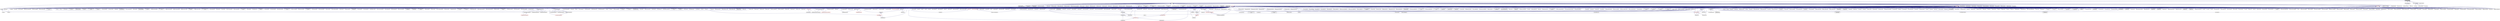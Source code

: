 digraph "interval_timer.hpp"
{
  edge [fontname="Helvetica",fontsize="10",labelfontname="Helvetica",labelfontsize="10"];
  node [fontname="Helvetica",fontsize="10",shape=record];
  Node91 [label="interval_timer.hpp",height=0.2,width=0.4,color="black", fillcolor="grey75", style="filled", fontcolor="black"];
  Node91 -> Node92 [dir="back",color="midnightblue",fontsize="10",style="solid",fontname="Helvetica"];
  Node92 [label="sine.hpp",height=0.2,width=0.4,color="black", fillcolor="white", style="filled",URL="$d8/dac/sine_8hpp.html"];
  Node92 -> Node93 [dir="back",color="midnightblue",fontsize="10",style="solid",fontname="Helvetica"];
  Node93 [label="sine.cpp",height=0.2,width=0.4,color="black", fillcolor="white", style="filled",URL="$d3/d0d/server_2sine_8cpp.html"];
  Node92 -> Node94 [dir="back",color="midnightblue",fontsize="10",style="solid",fontname="Helvetica"];
  Node94 [label="sine.cpp",height=0.2,width=0.4,color="black", fillcolor="white", style="filled",URL="$d5/dd8/sine_8cpp.html"];
  Node91 -> Node95 [dir="back",color="midnightblue",fontsize="10",style="solid",fontname="Helvetica"];
  Node95 [label="util.hpp",height=0.2,width=0.4,color="black", fillcolor="white", style="filled",URL="$df/d72/include_2util_8hpp.html"];
  Node95 -> Node96 [dir="back",color="midnightblue",fontsize="10",style="solid",fontname="Helvetica"];
  Node96 [label="1d_stencil_4_throttle.cpp",height=0.2,width=0.4,color="black", fillcolor="white", style="filled",URL="$d6/de5/1d__stencil__4__throttle_8cpp.html"];
  Node95 -> Node97 [dir="back",color="midnightblue",fontsize="10",style="solid",fontname="Helvetica"];
  Node97 [label="allgather_and_gate.hpp",height=0.2,width=0.4,color="black", fillcolor="white", style="filled",URL="$d9/dbb/allgather__and__gate_8hpp.html"];
  Node97 -> Node98 [dir="back",color="midnightblue",fontsize="10",style="solid",fontname="Helvetica"];
  Node98 [label="allgather_module.cpp",height=0.2,width=0.4,color="black", fillcolor="white", style="filled",URL="$df/de4/allgather__module_8cpp.html"];
  Node97 -> Node99 [dir="back",color="midnightblue",fontsize="10",style="solid",fontname="Helvetica"];
  Node99 [label="allgather_and_gate.cpp",height=0.2,width=0.4,color="black", fillcolor="white", style="filled",URL="$d1/d56/allgather__and__gate_8cpp.html"];
  Node97 -> Node100 [dir="back",color="midnightblue",fontsize="10",style="solid",fontname="Helvetica"];
  Node100 [label="ag_client.cpp",height=0.2,width=0.4,color="black", fillcolor="white", style="filled",URL="$d4/d5d/ag__client_8cpp.html"];
  Node95 -> Node99 [dir="back",color="midnightblue",fontsize="10",style="solid",fontname="Helvetica"];
  Node95 -> Node101 [dir="back",color="midnightblue",fontsize="10",style="solid",fontname="Helvetica"];
  Node101 [label="apex_balance.cpp",height=0.2,width=0.4,color="black", fillcolor="white", style="filled",URL="$d4/d8e/apex__balance_8cpp.html"];
  Node95 -> Node102 [dir="back",color="midnightblue",fontsize="10",style="solid",fontname="Helvetica"];
  Node102 [label="apex_fibonacci.cpp",height=0.2,width=0.4,color="black", fillcolor="white", style="filled",URL="$de/de1/apex__fibonacci_8cpp.html"];
  Node95 -> Node103 [dir="back",color="midnightblue",fontsize="10",style="solid",fontname="Helvetica"];
  Node103 [label="apex_policy_engine\l_active_thread_count.cpp",height=0.2,width=0.4,color="black", fillcolor="white", style="filled",URL="$d5/d01/apex__policy__engine__active__thread__count_8cpp.html"];
  Node95 -> Node104 [dir="back",color="midnightblue",fontsize="10",style="solid",fontname="Helvetica"];
  Node104 [label="apex_policy_engine\l_events.cpp",height=0.2,width=0.4,color="black", fillcolor="white", style="filled",URL="$df/d0f/apex__policy__engine__events_8cpp.html"];
  Node95 -> Node105 [dir="back",color="midnightblue",fontsize="10",style="solid",fontname="Helvetica"];
  Node105 [label="apex_policy_engine\l_periodic.cpp",height=0.2,width=0.4,color="black", fillcolor="white", style="filled",URL="$d5/d7b/apex__policy__engine__periodic_8cpp.html"];
  Node95 -> Node106 [dir="back",color="midnightblue",fontsize="10",style="solid",fontname="Helvetica"];
  Node106 [label="async_io_low_level.cpp",height=0.2,width=0.4,color="black", fillcolor="white", style="filled",URL="$dc/d10/async__io__low__level_8cpp.html"];
  Node95 -> Node94 [dir="back",color="midnightblue",fontsize="10",style="solid",fontname="Helvetica"];
  Node95 -> Node107 [dir="back",color="midnightblue",fontsize="10",style="solid",fontname="Helvetica"];
  Node107 [label="factorial.cpp",height=0.2,width=0.4,color="black", fillcolor="white", style="filled",URL="$d9/d00/factorial_8cpp.html"];
  Node95 -> Node108 [dir="back",color="midnightblue",fontsize="10",style="solid",fontname="Helvetica"];
  Node108 [label="fibonacci.cpp",height=0.2,width=0.4,color="black", fillcolor="white", style="filled",URL="$d9/d89/fibonacci_8cpp.html"];
  Node95 -> Node109 [dir="back",color="midnightblue",fontsize="10",style="solid",fontname="Helvetica"];
  Node109 [label="fibonacci_await.cpp",height=0.2,width=0.4,color="black", fillcolor="white", style="filled",URL="$dc/d1c/fibonacci__await_8cpp.html"];
  Node95 -> Node110 [dir="back",color="midnightblue",fontsize="10",style="solid",fontname="Helvetica"];
  Node110 [label="fibonacci_dataflow.cpp",height=0.2,width=0.4,color="black", fillcolor="white", style="filled",URL="$df/d3d/fibonacci__dataflow_8cpp.html"];
  Node95 -> Node111 [dir="back",color="midnightblue",fontsize="10",style="solid",fontname="Helvetica"];
  Node111 [label="fibonacci_futures.cpp",height=0.2,width=0.4,color="black", fillcolor="white", style="filled",URL="$d6/de3/fibonacci__futures_8cpp.html"];
  Node95 -> Node112 [dir="back",color="midnightblue",fontsize="10",style="solid",fontname="Helvetica"];
  Node112 [label="fibonacci_futures_distributed.cpp",height=0.2,width=0.4,color="black", fillcolor="white", style="filled",URL="$d1/dc9/fibonacci__futures__distributed_8cpp.html"];
  Node95 -> Node113 [dir="back",color="midnightblue",fontsize="10",style="solid",fontname="Helvetica"];
  Node113 [label="fibonacci_one.cpp",height=0.2,width=0.4,color="black", fillcolor="white", style="filled",URL="$d8/d78/fibonacci__one_8cpp.html"];
  Node95 -> Node114 [dir="back",color="midnightblue",fontsize="10",style="solid",fontname="Helvetica"];
  Node114 [label="fractals.cpp",height=0.2,width=0.4,color="black", fillcolor="white", style="filled",URL="$d8/d58/fractals_8cpp.html"];
  Node95 -> Node115 [dir="back",color="midnightblue",fontsize="10",style="solid",fontname="Helvetica"];
  Node115 [label="fractals_executor.cpp",height=0.2,width=0.4,color="black", fillcolor="white", style="filled",URL="$d9/da9/fractals__executor_8cpp.html"];
  Node95 -> Node116 [dir="back",color="midnightblue",fontsize="10",style="solid",fontname="Helvetica"];
  Node116 [label="fractals_struct.cpp",height=0.2,width=0.4,color="black", fillcolor="white", style="filled",URL="$d8/d2f/fractals__struct_8cpp.html"];
  Node95 -> Node117 [dir="back",color="midnightblue",fontsize="10",style="solid",fontname="Helvetica"];
  Node117 [label="interval_timer.cpp",height=0.2,width=0.4,color="black", fillcolor="white", style="filled",URL="$de/df1/examples_2quickstart_2interval__timer_8cpp.html"];
  Node95 -> Node118 [dir="back",color="midnightblue",fontsize="10",style="solid",fontname="Helvetica"];
  Node118 [label="sierpinski.cpp",height=0.2,width=0.4,color="black", fillcolor="white", style="filled",URL="$d3/d7e/sierpinski_8cpp.html"];
  Node95 -> Node119 [dir="back",color="midnightblue",fontsize="10",style="solid",fontname="Helvetica"];
  Node119 [label="spell_check_file.cpp",height=0.2,width=0.4,color="black", fillcolor="white", style="filled",URL="$df/df7/spell__check__file_8cpp.html"];
  Node95 -> Node120 [dir="back",color="midnightblue",fontsize="10",style="solid",fontname="Helvetica"];
  Node120 [label="spell_check_simple.cpp",height=0.2,width=0.4,color="black", fillcolor="white", style="filled",URL="$dd/d54/spell__check__simple_8cpp.html"];
  Node95 -> Node121 [dir="back",color="midnightblue",fontsize="10",style="solid",fontname="Helvetica"];
  Node121 [label="thread_aware_timer.cpp",height=0.2,width=0.4,color="black", fillcolor="white", style="filled",URL="$df/d11/examples_2thread__aware__timer_2thread__aware__timer_8cpp.html"];
  Node95 -> Node122 [dir="back",color="midnightblue",fontsize="10",style="solid",fontname="Helvetica"];
  Node122 [label="hpx.hpp",height=0.2,width=0.4,color="red", fillcolor="white", style="filled",URL="$d0/daa/hpx_8hpp.html"];
  Node122 -> Node123 [dir="back",color="midnightblue",fontsize="10",style="solid",fontname="Helvetica"];
  Node123 [label="1d_stencil_1.cpp",height=0.2,width=0.4,color="black", fillcolor="white", style="filled",URL="$d2/db1/1d__stencil__1_8cpp.html"];
  Node122 -> Node124 [dir="back",color="midnightblue",fontsize="10",style="solid",fontname="Helvetica"];
  Node124 [label="1d_stencil_2.cpp",height=0.2,width=0.4,color="black", fillcolor="white", style="filled",URL="$d3/dd1/1d__stencil__2_8cpp.html"];
  Node122 -> Node125 [dir="back",color="midnightblue",fontsize="10",style="solid",fontname="Helvetica"];
  Node125 [label="1d_stencil_3.cpp",height=0.2,width=0.4,color="black", fillcolor="white", style="filled",URL="$db/d19/1d__stencil__3_8cpp.html"];
  Node122 -> Node126 [dir="back",color="midnightblue",fontsize="10",style="solid",fontname="Helvetica"];
  Node126 [label="1d_stencil_4.cpp",height=0.2,width=0.4,color="black", fillcolor="white", style="filled",URL="$d1/d7d/1d__stencil__4_8cpp.html"];
  Node122 -> Node127 [dir="back",color="midnightblue",fontsize="10",style="solid",fontname="Helvetica"];
  Node127 [label="1d_stencil_4_parallel.cpp",height=0.2,width=0.4,color="black", fillcolor="white", style="filled",URL="$d6/d05/1d__stencil__4__parallel_8cpp.html"];
  Node122 -> Node128 [dir="back",color="midnightblue",fontsize="10",style="solid",fontname="Helvetica"];
  Node128 [label="1d_stencil_4_repart.cpp",height=0.2,width=0.4,color="black", fillcolor="white", style="filled",URL="$d0/d6b/1d__stencil__4__repart_8cpp.html"];
  Node122 -> Node96 [dir="back",color="midnightblue",fontsize="10",style="solid",fontname="Helvetica"];
  Node122 -> Node129 [dir="back",color="midnightblue",fontsize="10",style="solid",fontname="Helvetica"];
  Node129 [label="1d_stencil_5.cpp",height=0.2,width=0.4,color="black", fillcolor="white", style="filled",URL="$d7/d2a/1d__stencil__5_8cpp.html"];
  Node122 -> Node130 [dir="back",color="midnightblue",fontsize="10",style="solid",fontname="Helvetica"];
  Node130 [label="1d_stencil_6.cpp",height=0.2,width=0.4,color="black", fillcolor="white", style="filled",URL="$db/de7/1d__stencil__6_8cpp.html"];
  Node122 -> Node131 [dir="back",color="midnightblue",fontsize="10",style="solid",fontname="Helvetica"];
  Node131 [label="1d_stencil_7.cpp",height=0.2,width=0.4,color="black", fillcolor="white", style="filled",URL="$d4/d5a/1d__stencil__7_8cpp.html"];
  Node122 -> Node132 [dir="back",color="midnightblue",fontsize="10",style="solid",fontname="Helvetica"];
  Node132 [label="1d_stencil_8.cpp",height=0.2,width=0.4,color="black", fillcolor="white", style="filled",URL="$df/de0/1d__stencil__8_8cpp.html"];
  Node122 -> Node133 [dir="back",color="midnightblue",fontsize="10",style="solid",fontname="Helvetica"];
  Node133 [label="accumulator.cpp",height=0.2,width=0.4,color="black", fillcolor="white", style="filled",URL="$d1/d81/accumulator_8cpp.html"];
  Node122 -> Node134 [dir="back",color="midnightblue",fontsize="10",style="solid",fontname="Helvetica"];
  Node134 [label="accumulator.hpp",height=0.2,width=0.4,color="red", fillcolor="white", style="filled",URL="$d4/d9d/server_2accumulator_8hpp.html"];
  Node134 -> Node133 [dir="back",color="midnightblue",fontsize="10",style="solid",fontname="Helvetica"];
  Node122 -> Node137 [dir="back",color="midnightblue",fontsize="10",style="solid",fontname="Helvetica"];
  Node137 [label="template_function_accumulator.hpp",height=0.2,width=0.4,color="black", fillcolor="white", style="filled",URL="$d7/da6/server_2template__function__accumulator_8hpp.html"];
  Node137 -> Node138 [dir="back",color="midnightblue",fontsize="10",style="solid",fontname="Helvetica"];
  Node138 [label="template_function_accumulator.cpp",height=0.2,width=0.4,color="black", fillcolor="white", style="filled",URL="$d5/d02/template__function__accumulator_8cpp.html"];
  Node137 -> Node139 [dir="back",color="midnightblue",fontsize="10",style="solid",fontname="Helvetica"];
  Node139 [label="template_function_accumulator.hpp",height=0.2,width=0.4,color="red", fillcolor="white", style="filled",URL="$d3/de9/template__function__accumulator_8hpp.html"];
  Node122 -> Node141 [dir="back",color="midnightblue",fontsize="10",style="solid",fontname="Helvetica"];
  Node141 [label="template_accumulator.cpp",height=0.2,width=0.4,color="black", fillcolor="white", style="filled",URL="$d0/d4a/template__accumulator_8cpp.html"];
  Node122 -> Node138 [dir="back",color="midnightblue",fontsize="10",style="solid",fontname="Helvetica"];
  Node122 -> Node139 [dir="back",color="midnightblue",fontsize="10",style="solid",fontname="Helvetica"];
  Node122 -> Node98 [dir="back",color="midnightblue",fontsize="10",style="solid",fontname="Helvetica"];
  Node122 -> Node142 [dir="back",color="midnightblue",fontsize="10",style="solid",fontname="Helvetica"];
  Node142 [label="allgather.cpp",height=0.2,width=0.4,color="black", fillcolor="white", style="filled",URL="$d7/d06/allgather_8cpp.html"];
  Node122 -> Node99 [dir="back",color="midnightblue",fontsize="10",style="solid",fontname="Helvetica"];
  Node122 -> Node100 [dir="back",color="midnightblue",fontsize="10",style="solid",fontname="Helvetica"];
  Node122 -> Node143 [dir="back",color="midnightblue",fontsize="10",style="solid",fontname="Helvetica"];
  Node143 [label="hpx_thread_phase.cpp",height=0.2,width=0.4,color="black", fillcolor="white", style="filled",URL="$d5/dca/hpx__thread__phase_8cpp.html"];
  Node122 -> Node144 [dir="back",color="midnightblue",fontsize="10",style="solid",fontname="Helvetica"];
  Node144 [label="os_thread_num.cpp",height=0.2,width=0.4,color="black", fillcolor="white", style="filled",URL="$d2/dfb/os__thread__num_8cpp.html"];
  Node122 -> Node145 [dir="back",color="midnightblue",fontsize="10",style="solid",fontname="Helvetica"];
  Node145 [label="cancelable_action.cpp",height=0.2,width=0.4,color="black", fillcolor="white", style="filled",URL="$d5/d0c/cancelable__action_8cpp.html"];
  Node122 -> Node146 [dir="back",color="midnightblue",fontsize="10",style="solid",fontname="Helvetica"];
  Node146 [label="cancelable_action.hpp",height=0.2,width=0.4,color="black", fillcolor="white", style="filled",URL="$d5/d4d/server_2cancelable__action_8hpp.html"];
  Node146 -> Node145 [dir="back",color="midnightblue",fontsize="10",style="solid",fontname="Helvetica"];
  Node146 -> Node147 [dir="back",color="midnightblue",fontsize="10",style="solid",fontname="Helvetica"];
  Node147 [label="cancelable_action.hpp",height=0.2,width=0.4,color="red", fillcolor="white", style="filled",URL="$d0/da3/stubs_2cancelable__action_8hpp.html"];
  Node122 -> Node147 [dir="back",color="midnightblue",fontsize="10",style="solid",fontname="Helvetica"];
  Node122 -> Node149 [dir="back",color="midnightblue",fontsize="10",style="solid",fontname="Helvetica"];
  Node149 [label="cancelable_action_client.cpp",height=0.2,width=0.4,color="black", fillcolor="white", style="filled",URL="$d1/db8/cancelable__action__client_8cpp.html"];
  Node122 -> Node150 [dir="back",color="midnightblue",fontsize="10",style="solid",fontname="Helvetica"];
  Node150 [label="cublas_matmul.cpp",height=0.2,width=0.4,color="black", fillcolor="white", style="filled",URL="$dd/d84/cublas__matmul_8cpp.html"];
  Node122 -> Node151 [dir="back",color="midnightblue",fontsize="10",style="solid",fontname="Helvetica"];
  Node151 [label="win_perf_counters.cpp",height=0.2,width=0.4,color="black", fillcolor="white", style="filled",URL="$d8/d11/win__perf__counters_8cpp.html"];
  Node122 -> Node152 [dir="back",color="midnightblue",fontsize="10",style="solid",fontname="Helvetica"];
  Node152 [label="win_perf_counters.hpp",height=0.2,width=0.4,color="black", fillcolor="white", style="filled",URL="$d5/da7/win__perf__counters_8hpp.html"];
  Node122 -> Node153 [dir="back",color="midnightblue",fontsize="10",style="solid",fontname="Helvetica"];
  Node153 [label="hello_world_component.hpp",height=0.2,width=0.4,color="red", fillcolor="white", style="filled",URL="$df/df0/hello__world__component_8hpp.html"];
  Node122 -> Node156 [dir="back",color="midnightblue",fontsize="10",style="solid",fontname="Helvetica"];
  Node156 [label="interpolate1d.cpp",height=0.2,width=0.4,color="black", fillcolor="white", style="filled",URL="$d0/d05/interpolate1d_8cpp.html"];
  Node122 -> Node157 [dir="back",color="midnightblue",fontsize="10",style="solid",fontname="Helvetica"];
  Node157 [label="partition.hpp",height=0.2,width=0.4,color="black", fillcolor="white", style="filled",URL="$d0/d7a/examples_2interpolate1d_2interpolate1d_2partition_8hpp.html"];
  Node157 -> Node156 [dir="back",color="midnightblue",fontsize="10",style="solid",fontname="Helvetica"];
  Node157 -> Node158 [dir="back",color="midnightblue",fontsize="10",style="solid",fontname="Helvetica"];
  Node158 [label="interpolate1d.hpp",height=0.2,width=0.4,color="red", fillcolor="white", style="filled",URL="$d4/dc7/interpolate1d_8hpp.html"];
  Node158 -> Node156 [dir="back",color="midnightblue",fontsize="10",style="solid",fontname="Helvetica"];
  Node122 -> Node160 [dir="back",color="midnightblue",fontsize="10",style="solid",fontname="Helvetica"];
  Node160 [label="partition.hpp",height=0.2,width=0.4,color="black", fillcolor="white", style="filled",URL="$d0/dff/examples_2interpolate1d_2interpolate1d_2server_2partition_8hpp.html"];
  Node160 -> Node157 [dir="back",color="midnightblue",fontsize="10",style="solid",fontname="Helvetica"];
  Node160 -> Node161 [dir="back",color="midnightblue",fontsize="10",style="solid",fontname="Helvetica"];
  Node161 [label="partition.cpp",height=0.2,width=0.4,color="black", fillcolor="white", style="filled",URL="$d0/d4f/examples_2interpolate1d_2interpolate1d_2server_2partition_8cpp.html"];
  Node122 -> Node158 [dir="back",color="midnightblue",fontsize="10",style="solid",fontname="Helvetica"];
  Node122 -> Node162 [dir="back",color="midnightblue",fontsize="10",style="solid",fontname="Helvetica"];
  Node162 [label="read_values.cpp",height=0.2,width=0.4,color="black", fillcolor="white", style="filled",URL="$d0/d8c/interpolate1d_2interpolate1d_2read__values_8cpp.html"];
  Node122 -> Node161 [dir="back",color="midnightblue",fontsize="10",style="solid",fontname="Helvetica"];
  Node122 -> Node163 [dir="back",color="midnightblue",fontsize="10",style="solid",fontname="Helvetica"];
  Node163 [label="jacobi.cpp",height=0.2,width=0.4,color="black", fillcolor="white", style="filled",URL="$d2/d27/jacobi_8cpp.html"];
  Node122 -> Node164 [dir="back",color="midnightblue",fontsize="10",style="solid",fontname="Helvetica"];
  Node164 [label="grid.cpp",height=0.2,width=0.4,color="black", fillcolor="white", style="filled",URL="$d6/d1b/jacobi__component_2grid_8cpp.html"];
  Node122 -> Node165 [dir="back",color="midnightblue",fontsize="10",style="solid",fontname="Helvetica"];
  Node165 [label="row.cpp",height=0.2,width=0.4,color="black", fillcolor="white", style="filled",URL="$d3/d86/server_2row_8cpp.html"];
  Node122 -> Node166 [dir="back",color="midnightblue",fontsize="10",style="solid",fontname="Helvetica"];
  Node166 [label="solver.cpp",height=0.2,width=0.4,color="black", fillcolor="white", style="filled",URL="$d6/d94/solver_8cpp.html"];
  Node122 -> Node167 [dir="back",color="midnightblue",fontsize="10",style="solid",fontname="Helvetica"];
  Node167 [label="stencil_iterator.cpp",height=0.2,width=0.4,color="black", fillcolor="white", style="filled",URL="$d6/de1/server_2stencil__iterator_8cpp.html"];
  Node122 -> Node168 [dir="back",color="midnightblue",fontsize="10",style="solid",fontname="Helvetica"];
  Node168 [label="stencil_iterator.cpp",height=0.2,width=0.4,color="black", fillcolor="white", style="filled",URL="$d7/d71/stencil__iterator_8cpp.html"];
  Node122 -> Node169 [dir="back",color="midnightblue",fontsize="10",style="solid",fontname="Helvetica"];
  Node169 [label="jacobi.cpp",height=0.2,width=0.4,color="black", fillcolor="white", style="filled",URL="$d3/d44/smp_2jacobi_8cpp.html"];
  Node122 -> Node170 [dir="back",color="midnightblue",fontsize="10",style="solid",fontname="Helvetica"];
  Node170 [label="jacobi_hpx.cpp",height=0.2,width=0.4,color="black", fillcolor="white", style="filled",URL="$d8/d72/jacobi__hpx_8cpp.html"];
  Node122 -> Node171 [dir="back",color="midnightblue",fontsize="10",style="solid",fontname="Helvetica"];
  Node171 [label="jacobi_nonuniform.cpp",height=0.2,width=0.4,color="black", fillcolor="white", style="filled",URL="$dd/ddc/jacobi__nonuniform_8cpp.html"];
  Node122 -> Node172 [dir="back",color="midnightblue",fontsize="10",style="solid",fontname="Helvetica"];
  Node172 [label="jacobi_nonuniform_hpx.cpp",height=0.2,width=0.4,color="black", fillcolor="white", style="filled",URL="$de/d56/jacobi__nonuniform__hpx_8cpp.html"];
  Node122 -> Node173 [dir="back",color="midnightblue",fontsize="10",style="solid",fontname="Helvetica"];
  Node173 [label="nqueen.cpp",height=0.2,width=0.4,color="black", fillcolor="white", style="filled",URL="$db/dca/nqueen_8cpp.html"];
  Node122 -> Node174 [dir="back",color="midnightblue",fontsize="10",style="solid",fontname="Helvetica"];
  Node174 [label="nqueen.hpp",height=0.2,width=0.4,color="red", fillcolor="white", style="filled",URL="$de/d58/server_2nqueen_8hpp.html"];
  Node174 -> Node173 [dir="back",color="midnightblue",fontsize="10",style="solid",fontname="Helvetica"];
  Node122 -> Node177 [dir="back",color="midnightblue",fontsize="10",style="solid",fontname="Helvetica"];
  Node177 [label="nqueen_client.cpp",height=0.2,width=0.4,color="black", fillcolor="white", style="filled",URL="$d3/d5e/nqueen__client_8cpp.html"];
  Node122 -> Node93 [dir="back",color="midnightblue",fontsize="10",style="solid",fontname="Helvetica"];
  Node122 -> Node92 [dir="back",color="midnightblue",fontsize="10",style="solid",fontname="Helvetica"];
  Node122 -> Node94 [dir="back",color="midnightblue",fontsize="10",style="solid",fontname="Helvetica"];
  Node122 -> Node178 [dir="back",color="midnightblue",fontsize="10",style="solid",fontname="Helvetica"];
  Node178 [label="sine_client.cpp",height=0.2,width=0.4,color="black", fillcolor="white", style="filled",URL="$db/d62/sine__client_8cpp.html"];
  Node122 -> Node179 [dir="back",color="midnightblue",fontsize="10",style="solid",fontname="Helvetica"];
  Node179 [label="qt.cpp",height=0.2,width=0.4,color="black", fillcolor="white", style="filled",URL="$df/d90/qt_8cpp.html"];
  Node122 -> Node180 [dir="back",color="midnightblue",fontsize="10",style="solid",fontname="Helvetica"];
  Node180 [label="queue_client.cpp",height=0.2,width=0.4,color="black", fillcolor="white", style="filled",URL="$d7/d96/queue__client_8cpp.html"];
  Node122 -> Node181 [dir="back",color="midnightblue",fontsize="10",style="solid",fontname="Helvetica"];
  Node181 [label="customize_async.cpp",height=0.2,width=0.4,color="black", fillcolor="white", style="filled",URL="$d0/d82/customize__async_8cpp.html"];
  Node122 -> Node182 [dir="back",color="midnightblue",fontsize="10",style="solid",fontname="Helvetica"];
  Node182 [label="data_actions.cpp",height=0.2,width=0.4,color="black", fillcolor="white", style="filled",URL="$dc/d68/data__actions_8cpp.html"];
  Node122 -> Node183 [dir="back",color="midnightblue",fontsize="10",style="solid",fontname="Helvetica"];
  Node183 [label="error_handling.cpp",height=0.2,width=0.4,color="black", fillcolor="white", style="filled",URL="$d9/d96/error__handling_8cpp.html"];
  Node122 -> Node184 [dir="back",color="midnightblue",fontsize="10",style="solid",fontname="Helvetica"];
  Node184 [label="event_synchronization.cpp",height=0.2,width=0.4,color="black", fillcolor="white", style="filled",URL="$d0/d35/event__synchronization_8cpp.html"];
  Node122 -> Node107 [dir="back",color="midnightblue",fontsize="10",style="solid",fontname="Helvetica"];
  Node122 -> Node185 [dir="back",color="midnightblue",fontsize="10",style="solid",fontname="Helvetica"];
  Node185 [label="file_serialization.cpp",height=0.2,width=0.4,color="black", fillcolor="white", style="filled",URL="$de/d58/file__serialization_8cpp.html"];
  Node122 -> Node186 [dir="back",color="midnightblue",fontsize="10",style="solid",fontname="Helvetica"];
  Node186 [label="init_globally.cpp",height=0.2,width=0.4,color="black", fillcolor="white", style="filled",URL="$d6/dad/init__globally_8cpp.html"];
  Node122 -> Node187 [dir="back",color="midnightblue",fontsize="10",style="solid",fontname="Helvetica"];
  Node187 [label="interest_calculator.cpp",height=0.2,width=0.4,color="black", fillcolor="white", style="filled",URL="$d2/d86/interest__calculator_8cpp.html"];
  Node122 -> Node188 [dir="back",color="midnightblue",fontsize="10",style="solid",fontname="Helvetica"];
  Node188 [label="non_atomic_rma.cpp",height=0.2,width=0.4,color="black", fillcolor="white", style="filled",URL="$d7/d8b/non__atomic__rma_8cpp.html"];
  Node122 -> Node189 [dir="back",color="midnightblue",fontsize="10",style="solid",fontname="Helvetica"];
  Node189 [label="partitioned_vector\l_spmd_foreach.cpp",height=0.2,width=0.4,color="black", fillcolor="white", style="filled",URL="$db/d7c/partitioned__vector__spmd__foreach_8cpp.html"];
  Node122 -> Node190 [dir="back",color="midnightblue",fontsize="10",style="solid",fontname="Helvetica"];
  Node190 [label="pipeline1.cpp",height=0.2,width=0.4,color="black", fillcolor="white", style="filled",URL="$d5/d77/pipeline1_8cpp.html"];
  Node122 -> Node191 [dir="back",color="midnightblue",fontsize="10",style="solid",fontname="Helvetica"];
  Node191 [label="quicksort.cpp",height=0.2,width=0.4,color="black", fillcolor="white", style="filled",URL="$d3/d1e/quicksort_8cpp.html"];
  Node122 -> Node192 [dir="back",color="midnightblue",fontsize="10",style="solid",fontname="Helvetica"];
  Node192 [label="receive_buffer.cpp",height=0.2,width=0.4,color="black", fillcolor="white", style="filled",URL="$d7/d10/receive__buffer_8cpp.html"];
  Node122 -> Node193 [dir="back",color="midnightblue",fontsize="10",style="solid",fontname="Helvetica"];
  Node193 [label="safe_object.cpp",height=0.2,width=0.4,color="black", fillcolor="white", style="filled",URL="$dd/d52/safe__object_8cpp.html"];
  Node122 -> Node194 [dir="back",color="midnightblue",fontsize="10",style="solid",fontname="Helvetica"];
  Node194 [label="sort_by_key_demo.cpp",height=0.2,width=0.4,color="black", fillcolor="white", style="filled",URL="$da/d20/sort__by__key__demo_8cpp.html"];
  Node122 -> Node195 [dir="back",color="midnightblue",fontsize="10",style="solid",fontname="Helvetica"];
  Node195 [label="timed_wake.cpp",height=0.2,width=0.4,color="black", fillcolor="white", style="filled",URL="$d8/df9/timed__wake_8cpp.html"];
  Node122 -> Node196 [dir="back",color="midnightblue",fontsize="10",style="solid",fontname="Helvetica"];
  Node196 [label="vector_counting_dotproduct.cpp",height=0.2,width=0.4,color="black", fillcolor="white", style="filled",URL="$df/de9/vector__counting__dotproduct_8cpp.html"];
  Node122 -> Node197 [dir="back",color="midnightblue",fontsize="10",style="solid",fontname="Helvetica"];
  Node197 [label="vector_zip_dotproduct.cpp",height=0.2,width=0.4,color="black", fillcolor="white", style="filled",URL="$dc/d18/vector__zip__dotproduct_8cpp.html"];
  Node122 -> Node198 [dir="back",color="midnightblue",fontsize="10",style="solid",fontname="Helvetica"];
  Node198 [label="zerocopy_rdma.cpp",height=0.2,width=0.4,color="black", fillcolor="white", style="filled",URL="$d1/dad/zerocopy__rdma_8cpp.html"];
  Node122 -> Node199 [dir="back",color="midnightblue",fontsize="10",style="solid",fontname="Helvetica"];
  Node199 [label="random_mem_access.cpp",height=0.2,width=0.4,color="black", fillcolor="white", style="filled",URL="$d1/d51/random__mem__access_8cpp.html"];
  Node122 -> Node200 [dir="back",color="midnightblue",fontsize="10",style="solid",fontname="Helvetica"];
  Node200 [label="random_mem_access.hpp",height=0.2,width=0.4,color="red", fillcolor="white", style="filled",URL="$d0/d19/server_2random__mem__access_8hpp.html"];
  Node200 -> Node199 [dir="back",color="midnightblue",fontsize="10",style="solid",fontname="Helvetica"];
  Node122 -> Node203 [dir="back",color="midnightblue",fontsize="10",style="solid",fontname="Helvetica"];
  Node203 [label="random_mem_access_client.cpp",height=0.2,width=0.4,color="black", fillcolor="white", style="filled",URL="$df/d1b/random__mem__access__client_8cpp.html"];
  Node122 -> Node204 [dir="back",color="midnightblue",fontsize="10",style="solid",fontname="Helvetica"];
  Node204 [label="oversubscribing_resource\l_partitioner.cpp",height=0.2,width=0.4,color="black", fillcolor="white", style="filled",URL="$dd/dee/oversubscribing__resource__partitioner_8cpp.html"];
  Node122 -> Node205 [dir="back",color="midnightblue",fontsize="10",style="solid",fontname="Helvetica"];
  Node205 [label="simple_resource_partitioner.cpp",height=0.2,width=0.4,color="black", fillcolor="white", style="filled",URL="$d5/df9/simple__resource__partitioner_8cpp.html"];
  Node122 -> Node206 [dir="back",color="midnightblue",fontsize="10",style="solid",fontname="Helvetica"];
  Node206 [label="dimension.hpp",height=0.2,width=0.4,color="red", fillcolor="white", style="filled",URL="$d6/d39/sheneos_2sheneos_2dimension_8hpp.html"];
  Node206 -> Node212 [dir="back",color="midnightblue",fontsize="10",style="solid",fontname="Helvetica"];
  Node212 [label="partition3d.hpp",height=0.2,width=0.4,color="black", fillcolor="white", style="filled",URL="$dd/dbf/server_2partition3d_8hpp.html"];
  Node212 -> Node213 [dir="back",color="midnightblue",fontsize="10",style="solid",fontname="Helvetica"];
  Node213 [label="partition3d.hpp",height=0.2,width=0.4,color="black", fillcolor="white", style="filled",URL="$d1/d50/partition3d_8hpp.html"];
  Node213 -> Node209 [dir="back",color="midnightblue",fontsize="10",style="solid",fontname="Helvetica"];
  Node209 [label="interpolator.cpp",height=0.2,width=0.4,color="black", fillcolor="white", style="filled",URL="$d5/d02/interpolator_8cpp.html"];
  Node213 -> Node214 [dir="back",color="midnightblue",fontsize="10",style="solid",fontname="Helvetica"];
  Node214 [label="interpolator.hpp",height=0.2,width=0.4,color="red", fillcolor="white", style="filled",URL="$dc/d3b/interpolator_8hpp.html"];
  Node214 -> Node209 [dir="back",color="midnightblue",fontsize="10",style="solid",fontname="Helvetica"];
  Node214 -> Node217 [dir="back",color="midnightblue",fontsize="10",style="solid",fontname="Helvetica"];
  Node217 [label="sheneos_test.cpp",height=0.2,width=0.4,color="black", fillcolor="white", style="filled",URL="$d4/d6e/sheneos__test_8cpp.html"];
  Node212 -> Node211 [dir="back",color="midnightblue",fontsize="10",style="solid",fontname="Helvetica"];
  Node211 [label="partition3d.cpp",height=0.2,width=0.4,color="black", fillcolor="white", style="filled",URL="$de/d70/partition3d_8cpp.html"];
  Node122 -> Node209 [dir="back",color="midnightblue",fontsize="10",style="solid",fontname="Helvetica"];
  Node122 -> Node213 [dir="back",color="midnightblue",fontsize="10",style="solid",fontname="Helvetica"];
  Node122 -> Node212 [dir="back",color="midnightblue",fontsize="10",style="solid",fontname="Helvetica"];
  Node122 -> Node214 [dir="back",color="midnightblue",fontsize="10",style="solid",fontname="Helvetica"];
  Node122 -> Node218 [dir="back",color="midnightblue",fontsize="10",style="solid",fontname="Helvetica"];
  Node218 [label="configuration.hpp",height=0.2,width=0.4,color="red", fillcolor="white", style="filled",URL="$dc/d0a/configuration_8hpp.html"];
  Node218 -> Node214 [dir="back",color="midnightblue",fontsize="10",style="solid",fontname="Helvetica"];
  Node122 -> Node210 [dir="back",color="midnightblue",fontsize="10",style="solid",fontname="Helvetica"];
  Node210 [label="read_values.cpp",height=0.2,width=0.4,color="black", fillcolor="white", style="filled",URL="$d7/da4/sheneos_2sheneos_2read__values_8cpp.html"];
  Node122 -> Node211 [dir="back",color="midnightblue",fontsize="10",style="solid",fontname="Helvetica"];
  Node122 -> Node217 [dir="back",color="midnightblue",fontsize="10",style="solid",fontname="Helvetica"];
  Node122 -> Node220 [dir="back",color="midnightblue",fontsize="10",style="solid",fontname="Helvetica"];
  Node220 [label="startup_shutdown.cpp",height=0.2,width=0.4,color="black", fillcolor="white", style="filled",URL="$d3/dfc/server_2startup__shutdown_8cpp.html"];
  Node122 -> Node221 [dir="back",color="midnightblue",fontsize="10",style="solid",fontname="Helvetica"];
  Node221 [label="startup_shutdown.cpp",height=0.2,width=0.4,color="black", fillcolor="white", style="filled",URL="$d0/ddb/startup__shutdown_8cpp.html"];
  Node122 -> Node222 [dir="back",color="midnightblue",fontsize="10",style="solid",fontname="Helvetica"];
  Node222 [label="spin.cpp",height=0.2,width=0.4,color="black", fillcolor="white", style="filled",URL="$d7/df2/spin_8cpp.html"];
  Node122 -> Node223 [dir="back",color="midnightblue",fontsize="10",style="solid",fontname="Helvetica"];
  Node223 [label="throttle.cpp",height=0.2,width=0.4,color="black", fillcolor="white", style="filled",URL="$de/d56/server_2throttle_8cpp.html"];
  Node122 -> Node224 [dir="back",color="midnightblue",fontsize="10",style="solid",fontname="Helvetica"];
  Node224 [label="throttle.hpp",height=0.2,width=0.4,color="black", fillcolor="white", style="filled",URL="$db/dc9/server_2throttle_8hpp.html"];
  Node224 -> Node223 [dir="back",color="midnightblue",fontsize="10",style="solid",fontname="Helvetica"];
  Node224 -> Node225 [dir="back",color="midnightblue",fontsize="10",style="solid",fontname="Helvetica"];
  Node225 [label="throttle.hpp",height=0.2,width=0.4,color="black", fillcolor="white", style="filled",URL="$d5/dec/stubs_2throttle_8hpp.html"];
  Node225 -> Node226 [dir="back",color="midnightblue",fontsize="10",style="solid",fontname="Helvetica"];
  Node226 [label="throttle.hpp",height=0.2,width=0.4,color="red", fillcolor="white", style="filled",URL="$d2/d2e/throttle_8hpp.html"];
  Node226 -> Node227 [dir="back",color="midnightblue",fontsize="10",style="solid",fontname="Helvetica"];
  Node227 [label="throttle.cpp",height=0.2,width=0.4,color="black", fillcolor="white", style="filled",URL="$db/d02/throttle_8cpp.html"];
  Node122 -> Node225 [dir="back",color="midnightblue",fontsize="10",style="solid",fontname="Helvetica"];
  Node122 -> Node227 [dir="back",color="midnightblue",fontsize="10",style="solid",fontname="Helvetica"];
  Node122 -> Node226 [dir="back",color="midnightblue",fontsize="10",style="solid",fontname="Helvetica"];
  Node122 -> Node229 [dir="back",color="midnightblue",fontsize="10",style="solid",fontname="Helvetica"];
  Node229 [label="transpose_await.cpp",height=0.2,width=0.4,color="black", fillcolor="white", style="filled",URL="$de/d68/transpose__await_8cpp.html"];
  Node122 -> Node230 [dir="back",color="midnightblue",fontsize="10",style="solid",fontname="Helvetica"];
  Node230 [label="transpose_block.cpp",height=0.2,width=0.4,color="black", fillcolor="white", style="filled",URL="$d0/de1/transpose__block_8cpp.html"];
  Node122 -> Node231 [dir="back",color="midnightblue",fontsize="10",style="solid",fontname="Helvetica"];
  Node231 [label="transpose_block_numa.cpp",height=0.2,width=0.4,color="black", fillcolor="white", style="filled",URL="$dd/d3b/transpose__block__numa_8cpp.html"];
  Node122 -> Node232 [dir="back",color="midnightblue",fontsize="10",style="solid",fontname="Helvetica"];
  Node232 [label="transpose_serial.cpp",height=0.2,width=0.4,color="black", fillcolor="white", style="filled",URL="$db/d74/transpose__serial_8cpp.html"];
  Node122 -> Node233 [dir="back",color="midnightblue",fontsize="10",style="solid",fontname="Helvetica"];
  Node233 [label="transpose_serial_block.cpp",height=0.2,width=0.4,color="black", fillcolor="white", style="filled",URL="$d8/daa/transpose__serial__block_8cpp.html"];
  Node122 -> Node234 [dir="back",color="midnightblue",fontsize="10",style="solid",fontname="Helvetica"];
  Node234 [label="transpose_serial_vector.cpp",height=0.2,width=0.4,color="black", fillcolor="white", style="filled",URL="$d4/d04/transpose__serial__vector_8cpp.html"];
  Node122 -> Node235 [dir="back",color="midnightblue",fontsize="10",style="solid",fontname="Helvetica"];
  Node235 [label="transpose_smp.cpp",height=0.2,width=0.4,color="black", fillcolor="white", style="filled",URL="$d2/d99/transpose__smp_8cpp.html"];
  Node122 -> Node236 [dir="back",color="midnightblue",fontsize="10",style="solid",fontname="Helvetica"];
  Node236 [label="transpose_smp_block.cpp",height=0.2,width=0.4,color="black", fillcolor="white", style="filled",URL="$da/d4d/transpose__smp__block_8cpp.html"];
  Node122 -> Node237 [dir="back",color="midnightblue",fontsize="10",style="solid",fontname="Helvetica"];
  Node237 [label="simple_central_tuplespace.hpp",height=0.2,width=0.4,color="red", fillcolor="white", style="filled",URL="$db/d69/server_2simple__central__tuplespace_8hpp.html"];
  Node237 -> Node238 [dir="back",color="midnightblue",fontsize="10",style="solid",fontname="Helvetica"];
  Node238 [label="simple_central_tuplespace.cpp",height=0.2,width=0.4,color="black", fillcolor="white", style="filled",URL="$d3/dec/simple__central__tuplespace_8cpp.html"];
  Node122 -> Node242 [dir="back",color="midnightblue",fontsize="10",style="solid",fontname="Helvetica"];
  Node242 [label="tuples_warehouse.hpp",height=0.2,width=0.4,color="black", fillcolor="white", style="filled",URL="$da/de6/tuples__warehouse_8hpp.html"];
  Node242 -> Node237 [dir="back",color="midnightblue",fontsize="10",style="solid",fontname="Helvetica"];
  Node122 -> Node238 [dir="back",color="midnightblue",fontsize="10",style="solid",fontname="Helvetica"];
  Node122 -> Node243 [dir="back",color="midnightblue",fontsize="10",style="solid",fontname="Helvetica"];
  Node243 [label="hpx_runtime.cpp",height=0.2,width=0.4,color="black", fillcolor="white", style="filled",URL="$d7/d1e/hpx__runtime_8cpp.html"];
  Node122 -> Node244 [dir="back",color="midnightblue",fontsize="10",style="solid",fontname="Helvetica"];
  Node244 [label="synchronize.cpp",height=0.2,width=0.4,color="black", fillcolor="white", style="filled",URL="$da/da2/synchronize_8cpp.html"];
  Node122 -> Node245 [dir="back",color="midnightblue",fontsize="10",style="solid",fontname="Helvetica"];
  Node245 [label="agas_cache_timings.cpp",height=0.2,width=0.4,color="black", fillcolor="white", style="filled",URL="$dd/d37/agas__cache__timings_8cpp.html"];
  Node122 -> Node246 [dir="back",color="midnightblue",fontsize="10",style="solid",fontname="Helvetica"];
  Node246 [label="async_overheads.cpp",height=0.2,width=0.4,color="black", fillcolor="white", style="filled",URL="$de/da6/async__overheads_8cpp.html"];
  Node122 -> Node247 [dir="back",color="midnightblue",fontsize="10",style="solid",fontname="Helvetica"];
  Node247 [label="coroutines_call_overhead.cpp",height=0.2,width=0.4,color="black", fillcolor="white", style="filled",URL="$da/d1e/coroutines__call__overhead_8cpp.html"];
  Node122 -> Node248 [dir="back",color="midnightblue",fontsize="10",style="solid",fontname="Helvetica"];
  Node248 [label="foreach_scaling.cpp",height=0.2,width=0.4,color="black", fillcolor="white", style="filled",URL="$d4/d94/foreach__scaling_8cpp.html"];
  Node122 -> Node249 [dir="back",color="midnightblue",fontsize="10",style="solid",fontname="Helvetica"];
  Node249 [label="function_object_wrapper\l_overhead.cpp",height=0.2,width=0.4,color="black", fillcolor="white", style="filled",URL="$d5/d6f/function__object__wrapper__overhead_8cpp.html"];
  Node122 -> Node250 [dir="back",color="midnightblue",fontsize="10",style="solid",fontname="Helvetica"];
  Node250 [label="hpx_homogeneous_timed\l_task_spawn_executors.cpp",height=0.2,width=0.4,color="black", fillcolor="white", style="filled",URL="$d1/d3b/hpx__homogeneous__timed__task__spawn__executors_8cpp.html"];
  Node122 -> Node251 [dir="back",color="midnightblue",fontsize="10",style="solid",fontname="Helvetica"];
  Node251 [label="htts2_hpx.cpp",height=0.2,width=0.4,color="black", fillcolor="white", style="filled",URL="$d2/daf/htts2__hpx_8cpp.html"];
  Node122 -> Node252 [dir="back",color="midnightblue",fontsize="10",style="solid",fontname="Helvetica"];
  Node252 [label="partitioned_vector\l_foreach.cpp",height=0.2,width=0.4,color="black", fillcolor="white", style="filled",URL="$df/d5f/partitioned__vector__foreach_8cpp.html"];
  Node122 -> Node253 [dir="back",color="midnightblue",fontsize="10",style="solid",fontname="Helvetica"];
  Node253 [label="serialization_overhead.cpp",height=0.2,width=0.4,color="black", fillcolor="white", style="filled",URL="$d3/df8/serialization__overhead_8cpp.html"];
  Node122 -> Node254 [dir="back",color="midnightblue",fontsize="10",style="solid",fontname="Helvetica"];
  Node254 [label="sizeof.cpp",height=0.2,width=0.4,color="black", fillcolor="white", style="filled",URL="$d3/d0f/sizeof_8cpp.html"];
  Node122 -> Node255 [dir="back",color="midnightblue",fontsize="10",style="solid",fontname="Helvetica"];
  Node255 [label="skynet.cpp",height=0.2,width=0.4,color="black", fillcolor="white", style="filled",URL="$d0/dc3/skynet_8cpp.html"];
  Node122 -> Node256 [dir="back",color="midnightblue",fontsize="10",style="solid",fontname="Helvetica"];
  Node256 [label="stencil3_iterators.cpp",height=0.2,width=0.4,color="black", fillcolor="white", style="filled",URL="$db/d9e/stencil3__iterators_8cpp.html"];
  Node122 -> Node257 [dir="back",color="midnightblue",fontsize="10",style="solid",fontname="Helvetica"];
  Node257 [label="stream.cpp",height=0.2,width=0.4,color="black", fillcolor="white", style="filled",URL="$da/d5f/stream_8cpp.html"];
  Node122 -> Node258 [dir="back",color="midnightblue",fontsize="10",style="solid",fontname="Helvetica"];
  Node258 [label="timed_task_spawn.cpp",height=0.2,width=0.4,color="black", fillcolor="white", style="filled",URL="$df/de1/timed__task__spawn_8cpp.html"];
  Node122 -> Node259 [dir="back",color="midnightblue",fontsize="10",style="solid",fontname="Helvetica"];
  Node259 [label="transform_reduce_binary\l_scaling.cpp",height=0.2,width=0.4,color="black", fillcolor="white", style="filled",URL="$d1/dae/transform__reduce__binary__scaling_8cpp.html"];
  Node122 -> Node260 [dir="back",color="midnightblue",fontsize="10",style="solid",fontname="Helvetica"];
  Node260 [label="transform_reduce_scaling.cpp",height=0.2,width=0.4,color="black", fillcolor="white", style="filled",URL="$db/d2a/transform__reduce__scaling_8cpp.html"];
  Node122 -> Node261 [dir="back",color="midnightblue",fontsize="10",style="solid",fontname="Helvetica"];
  Node261 [label="minmax_element_performance.cpp",height=0.2,width=0.4,color="black", fillcolor="white", style="filled",URL="$d9/d93/minmax__element__performance_8cpp.html"];
  Node122 -> Node262 [dir="back",color="midnightblue",fontsize="10",style="solid",fontname="Helvetica"];
  Node262 [label="barrier_performance.cpp",height=0.2,width=0.4,color="black", fillcolor="white", style="filled",URL="$d6/d6c/barrier__performance_8cpp.html"];
  Node122 -> Node263 [dir="back",color="midnightblue",fontsize="10",style="solid",fontname="Helvetica"];
  Node263 [label="network_storage.cpp",height=0.2,width=0.4,color="black", fillcolor="white", style="filled",URL="$db/daa/network__storage_8cpp.html"];
  Node122 -> Node264 [dir="back",color="midnightblue",fontsize="10",style="solid",fontname="Helvetica"];
  Node264 [label="simple_profiler.hpp",height=0.2,width=0.4,color="black", fillcolor="white", style="filled",URL="$d8/d02/simple__profiler_8hpp.html"];
  Node264 -> Node263 [dir="back",color="midnightblue",fontsize="10",style="solid",fontname="Helvetica"];
  Node122 -> Node265 [dir="back",color="midnightblue",fontsize="10",style="solid",fontname="Helvetica"];
  Node265 [label="osu_bcast.cpp",height=0.2,width=0.4,color="black", fillcolor="white", style="filled",URL="$d3/dca/osu__bcast_8cpp.html"];
  Node122 -> Node266 [dir="back",color="midnightblue",fontsize="10",style="solid",fontname="Helvetica"];
  Node266 [label="osu_bibw.cpp",height=0.2,width=0.4,color="black", fillcolor="white", style="filled",URL="$d2/d04/osu__bibw_8cpp.html"];
  Node122 -> Node267 [dir="back",color="midnightblue",fontsize="10",style="solid",fontname="Helvetica"];
  Node267 [label="osu_bw.cpp",height=0.2,width=0.4,color="black", fillcolor="white", style="filled",URL="$d4/d20/osu__bw_8cpp.html"];
  Node122 -> Node268 [dir="back",color="midnightblue",fontsize="10",style="solid",fontname="Helvetica"];
  Node268 [label="osu_latency.cpp",height=0.2,width=0.4,color="black", fillcolor="white", style="filled",URL="$df/d58/osu__latency_8cpp.html"];
  Node122 -> Node269 [dir="back",color="midnightblue",fontsize="10",style="solid",fontname="Helvetica"];
  Node269 [label="osu_multi_lat.cpp",height=0.2,width=0.4,color="black", fillcolor="white", style="filled",URL="$d7/d91/osu__multi__lat_8cpp.html"];
  Node122 -> Node270 [dir="back",color="midnightblue",fontsize="10",style="solid",fontname="Helvetica"];
  Node270 [label="osu_scatter.cpp",height=0.2,width=0.4,color="black", fillcolor="white", style="filled",URL="$d4/d4c/osu__scatter_8cpp.html"];
  Node122 -> Node271 [dir="back",color="midnightblue",fontsize="10",style="solid",fontname="Helvetica"];
  Node271 [label="pingpong_performance.cpp",height=0.2,width=0.4,color="black", fillcolor="white", style="filled",URL="$de/d03/pingpong__performance_8cpp.html"];
  Node122 -> Node272 [dir="back",color="midnightblue",fontsize="10",style="solid",fontname="Helvetica"];
  Node272 [label="benchmark_is_heap.cpp",height=0.2,width=0.4,color="black", fillcolor="white", style="filled",URL="$da/d4f/benchmark__is__heap_8cpp.html"];
  Node122 -> Node273 [dir="back",color="midnightblue",fontsize="10",style="solid",fontname="Helvetica"];
  Node273 [label="benchmark_is_heap_until.cpp",height=0.2,width=0.4,color="black", fillcolor="white", style="filled",URL="$dc/df5/benchmark__is__heap__until_8cpp.html"];
  Node122 -> Node274 [dir="back",color="midnightblue",fontsize="10",style="solid",fontname="Helvetica"];
  Node274 [label="benchmark_merge.cpp",height=0.2,width=0.4,color="black", fillcolor="white", style="filled",URL="$dd/d49/benchmark__merge_8cpp.html"];
  Node122 -> Node275 [dir="back",color="midnightblue",fontsize="10",style="solid",fontname="Helvetica"];
  Node275 [label="benchmark_partition.cpp",height=0.2,width=0.4,color="black", fillcolor="white", style="filled",URL="$d9/d88/benchmark__partition_8cpp.html"];
  Node122 -> Node276 [dir="back",color="midnightblue",fontsize="10",style="solid",fontname="Helvetica"];
  Node276 [label="benchmark_partition\l_copy.cpp",height=0.2,width=0.4,color="black", fillcolor="white", style="filled",URL="$d3/d0e/benchmark__partition__copy_8cpp.html"];
  Node122 -> Node277 [dir="back",color="midnightblue",fontsize="10",style="solid",fontname="Helvetica"];
  Node277 [label="benchmark_unique_copy.cpp",height=0.2,width=0.4,color="black", fillcolor="white", style="filled",URL="$d9/d53/benchmark__unique__copy_8cpp.html"];
  Node122 -> Node278 [dir="back",color="midnightblue",fontsize="10",style="solid",fontname="Helvetica"];
  Node278 [label="action_move_semantics.cpp",height=0.2,width=0.4,color="black", fillcolor="white", style="filled",URL="$d4/db3/action__move__semantics_8cpp.html"];
  Node122 -> Node279 [dir="back",color="midnightblue",fontsize="10",style="solid",fontname="Helvetica"];
  Node279 [label="movable_objects.cpp",height=0.2,width=0.4,color="black", fillcolor="white", style="filled",URL="$d8/d65/movable__objects_8cpp.html"];
  Node122 -> Node280 [dir="back",color="midnightblue",fontsize="10",style="solid",fontname="Helvetica"];
  Node280 [label="duplicate_id_registration\l_1596.cpp",height=0.2,width=0.4,color="black", fillcolor="white", style="filled",URL="$db/d8d/duplicate__id__registration__1596_8cpp.html"];
  Node122 -> Node281 [dir="back",color="midnightblue",fontsize="10",style="solid",fontname="Helvetica"];
  Node281 [label="pass_by_value_id_type\l_action.cpp",height=0.2,width=0.4,color="black", fillcolor="white", style="filled",URL="$d0/de6/pass__by__value__id__type__action_8cpp.html"];
  Node122 -> Node282 [dir="back",color="midnightblue",fontsize="10",style="solid",fontname="Helvetica"];
  Node282 [label="register_with_basename\l_1804.cpp",height=0.2,width=0.4,color="black", fillcolor="white", style="filled",URL="$db/d95/register__with__basename__1804_8cpp.html"];
  Node122 -> Node283 [dir="back",color="midnightblue",fontsize="10",style="solid",fontname="Helvetica"];
  Node283 [label="send_gid_keep_component\l_1624.cpp",height=0.2,width=0.4,color="black", fillcolor="white", style="filled",URL="$d9/d49/send__gid__keep__component__1624_8cpp.html"];
  Node122 -> Node284 [dir="back",color="midnightblue",fontsize="10",style="solid",fontname="Helvetica"];
  Node284 [label="algorithms.cc",height=0.2,width=0.4,color="black", fillcolor="white", style="filled",URL="$d5/d1b/algorithms_8cc.html"];
  Node122 -> Node285 [dir="back",color="midnightblue",fontsize="10",style="solid",fontname="Helvetica"];
  Node285 [label="matrix_hpx.hh",height=0.2,width=0.4,color="black", fillcolor="white", style="filled",URL="$d5/d89/matrix__hpx_8hh.html"];
  Node285 -> Node286 [dir="back",color="midnightblue",fontsize="10",style="solid",fontname="Helvetica"];
  Node286 [label="block_matrix.hh",height=0.2,width=0.4,color="red", fillcolor="white", style="filled",URL="$dc/de8/block__matrix_8hh.html"];
  Node286 -> Node284 [dir="back",color="midnightblue",fontsize="10",style="solid",fontname="Helvetica"];
  Node286 -> Node290 [dir="back",color="midnightblue",fontsize="10",style="solid",fontname="Helvetica"];
  Node290 [label="block_matrix.cc",height=0.2,width=0.4,color="black", fillcolor="white", style="filled",URL="$de/d88/block__matrix_8cc.html"];
  Node286 -> Node289 [dir="back",color="midnightblue",fontsize="10",style="solid",fontname="Helvetica"];
  Node289 [label="tests.cc",height=0.2,width=0.4,color="black", fillcolor="white", style="filled",URL="$d6/d96/tests_8cc.html"];
  Node285 -> Node284 [dir="back",color="midnightblue",fontsize="10",style="solid",fontname="Helvetica"];
  Node285 -> Node288 [dir="back",color="midnightblue",fontsize="10",style="solid",fontname="Helvetica"];
  Node288 [label="matrix_hpx.cc",height=0.2,width=0.4,color="black", fillcolor="white", style="filled",URL="$d7/d32/matrix__hpx_8cc.html"];
  Node122 -> Node286 [dir="back",color="midnightblue",fontsize="10",style="solid",fontname="Helvetica"];
  Node122 -> Node290 [dir="back",color="midnightblue",fontsize="10",style="solid",fontname="Helvetica"];
  Node122 -> Node291 [dir="back",color="midnightblue",fontsize="10",style="solid",fontname="Helvetica"];
  Node291 [label="main.cc",height=0.2,width=0.4,color="black", fillcolor="white", style="filled",URL="$d9/d0f/main_8cc.html"];
  Node122 -> Node292 [dir="back",color="midnightblue",fontsize="10",style="solid",fontname="Helvetica"];
  Node292 [label="matrix.cc",height=0.2,width=0.4,color="black", fillcolor="white", style="filled",URL="$d7/dea/matrix_8cc.html"];
  Node122 -> Node288 [dir="back",color="midnightblue",fontsize="10",style="solid",fontname="Helvetica"];
  Node122 -> Node289 [dir="back",color="midnightblue",fontsize="10",style="solid",fontname="Helvetica"];
  Node122 -> Node293 [dir="back",color="midnightblue",fontsize="10",style="solid",fontname="Helvetica"];
  Node293 [label="client_1950.cpp",height=0.2,width=0.4,color="black", fillcolor="white", style="filled",URL="$d0/d79/client__1950_8cpp.html"];
  Node122 -> Node294 [dir="back",color="midnightblue",fontsize="10",style="solid",fontname="Helvetica"];
  Node294 [label="commandline_options\l_1437.cpp",height=0.2,width=0.4,color="black", fillcolor="white", style="filled",URL="$d5/dbd/commandline__options__1437_8cpp.html"];
  Node122 -> Node295 [dir="back",color="midnightblue",fontsize="10",style="solid",fontname="Helvetica"];
  Node295 [label="moveonly_constructor\l_arguments_1405.cpp",height=0.2,width=0.4,color="black", fillcolor="white", style="filled",URL="$d3/dcf/moveonly__constructor__arguments__1405_8cpp.html"];
  Node122 -> Node296 [dir="back",color="midnightblue",fontsize="10",style="solid",fontname="Helvetica"];
  Node296 [label="partitioned_vector\l_2201.cpp",height=0.2,width=0.4,color="black", fillcolor="white", style="filled",URL="$dc/d39/partitioned__vector__2201_8cpp.html"];
  Node122 -> Node297 [dir="back",color="midnightblue",fontsize="10",style="solid",fontname="Helvetica"];
  Node297 [label="dynamic_counters_loaded\l_1508.cpp",height=0.2,width=0.4,color="black", fillcolor="white", style="filled",URL="$db/d58/dynamic__counters__loaded__1508_8cpp.html"];
  Node122 -> Node298 [dir="back",color="midnightblue",fontsize="10",style="solid",fontname="Helvetica"];
  Node298 [label="id_type_ref_counting\l_1032.cpp",height=0.2,width=0.4,color="black", fillcolor="white", style="filled",URL="$d8/dfd/id__type__ref__counting__1032_8cpp.html"];
  Node122 -> Node299 [dir="back",color="midnightblue",fontsize="10",style="solid",fontname="Helvetica"];
  Node299 [label="lost_output_2236.cpp",height=0.2,width=0.4,color="black", fillcolor="white", style="filled",URL="$db/dd0/lost__output__2236_8cpp.html"];
  Node122 -> Node300 [dir="back",color="midnightblue",fontsize="10",style="solid",fontname="Helvetica"];
  Node300 [label="no_output_1173.cpp",height=0.2,width=0.4,color="black", fillcolor="white", style="filled",URL="$de/d67/no__output__1173_8cpp.html"];
  Node122 -> Node301 [dir="back",color="midnightblue",fontsize="10",style="solid",fontname="Helvetica"];
  Node301 [label="after_588.cpp",height=0.2,width=0.4,color="black", fillcolor="white", style="filled",URL="$dc/dc0/after__588_8cpp.html"];
  Node122 -> Node302 [dir="back",color="midnightblue",fontsize="10",style="solid",fontname="Helvetica"];
  Node302 [label="async_callback_with\l_bound_callback.cpp",height=0.2,width=0.4,color="black", fillcolor="white", style="filled",URL="$d2/dae/async__callback__with__bound__callback_8cpp.html"];
  Node122 -> Node303 [dir="back",color="midnightblue",fontsize="10",style="solid",fontname="Helvetica"];
  Node303 [label="async_unwrap_1037.cpp",height=0.2,width=0.4,color="black", fillcolor="white", style="filled",URL="$d4/d13/async__unwrap__1037_8cpp.html"];
  Node122 -> Node304 [dir="back",color="midnightblue",fontsize="10",style="solid",fontname="Helvetica"];
  Node304 [label="barrier_hang.cpp",height=0.2,width=0.4,color="black", fillcolor="white", style="filled",URL="$dd/d8b/barrier__hang_8cpp.html"];
  Node122 -> Node305 [dir="back",color="midnightblue",fontsize="10",style="solid",fontname="Helvetica"];
  Node305 [label="call_promise_get_gid\l_more_than_once.cpp",height=0.2,width=0.4,color="black", fillcolor="white", style="filled",URL="$d4/dd8/call__promise__get__gid__more__than__once_8cpp.html"];
  Node122 -> Node306 [dir="back",color="midnightblue",fontsize="10",style="solid",fontname="Helvetica"];
  Node306 [label="channel_register_as\l_2722.cpp",height=0.2,width=0.4,color="black", fillcolor="white", style="filled",URL="$d4/d98/channel__register__as__2722_8cpp.html"];
  Node122 -> Node307 [dir="back",color="midnightblue",fontsize="10",style="solid",fontname="Helvetica"];
  Node307 [label="dataflow_action_2008.cpp",height=0.2,width=0.4,color="black", fillcolor="white", style="filled",URL="$da/dad/dataflow__action__2008_8cpp.html"];
  Node122 -> Node308 [dir="back",color="midnightblue",fontsize="10",style="solid",fontname="Helvetica"];
  Node308 [label="dataflow_const_functor\l_773.cpp",height=0.2,width=0.4,color="black", fillcolor="white", style="filled",URL="$d3/df2/dataflow__const__functor__773_8cpp.html"];
  Node122 -> Node309 [dir="back",color="midnightblue",fontsize="10",style="solid",fontname="Helvetica"];
  Node309 [label="dataflow_future_swap.cpp",height=0.2,width=0.4,color="black", fillcolor="white", style="filled",URL="$dc/d8c/dataflow__future__swap_8cpp.html"];
  Node122 -> Node310 [dir="back",color="midnightblue",fontsize="10",style="solid",fontname="Helvetica"];
  Node310 [label="dataflow_future_swap2.cpp",height=0.2,width=0.4,color="black", fillcolor="white", style="filled",URL="$d1/db3/dataflow__future__swap2_8cpp.html"];
  Node122 -> Node311 [dir="back",color="midnightblue",fontsize="10",style="solid",fontname="Helvetica"];
  Node311 [label="dataflow_launch_775.cpp",height=0.2,width=0.4,color="black", fillcolor="white", style="filled",URL="$d7/d0d/dataflow__launch__775_8cpp.html"];
  Node122 -> Node312 [dir="back",color="midnightblue",fontsize="10",style="solid",fontname="Helvetica"];
  Node312 [label="dataflow_recursion\l_1613.cpp",height=0.2,width=0.4,color="black", fillcolor="white", style="filled",URL="$d0/d1f/dataflow__recursion__1613_8cpp.html"];
  Node122 -> Node313 [dir="back",color="midnightblue",fontsize="10",style="solid",fontname="Helvetica"];
  Node313 [label="dataflow_using_774.cpp",height=0.2,width=0.4,color="black", fillcolor="white", style="filled",URL="$d7/dfa/dataflow__using__774_8cpp.html"];
  Node122 -> Node314 [dir="back",color="midnightblue",fontsize="10",style="solid",fontname="Helvetica"];
  Node314 [label="exception_from_continuation\l_1613.cpp",height=0.2,width=0.4,color="black", fillcolor="white", style="filled",URL="$db/d28/exception__from__continuation__1613_8cpp.html"];
  Node122 -> Node315 [dir="back",color="midnightblue",fontsize="10",style="solid",fontname="Helvetica"];
  Node315 [label="fail_future_2667.cpp",height=0.2,width=0.4,color="black", fillcolor="white", style="filled",URL="$db/d7e/fail__future__2667_8cpp.html"];
  Node122 -> Node316 [dir="back",color="midnightblue",fontsize="10",style="solid",fontname="Helvetica"];
  Node316 [label="future_2667.cpp",height=0.2,width=0.4,color="black", fillcolor="white", style="filled",URL="$d2/dfd/future__2667_8cpp.html"];
  Node122 -> Node317 [dir="back",color="midnightblue",fontsize="10",style="solid",fontname="Helvetica"];
  Node317 [label="future_790.cpp",height=0.2,width=0.4,color="black", fillcolor="white", style="filled",URL="$de/d3d/future__790_8cpp.html"];
  Node122 -> Node318 [dir="back",color="midnightblue",fontsize="10",style="solid",fontname="Helvetica"];
  Node318 [label="future_unwrap_1182.cpp",height=0.2,width=0.4,color="black", fillcolor="white", style="filled",URL="$df/d7a/future__unwrap__1182_8cpp.html"];
  Node122 -> Node319 [dir="back",color="midnightblue",fontsize="10",style="solid",fontname="Helvetica"];
  Node319 [label="future_unwrap_878.cpp",height=0.2,width=0.4,color="black", fillcolor="white", style="filled",URL="$d9/ddf/future__unwrap__878_8cpp.html"];
  Node122 -> Node320 [dir="back",color="midnightblue",fontsize="10",style="solid",fontname="Helvetica"];
  Node320 [label="ignore_while_locked\l_1485.cpp",height=0.2,width=0.4,color="black", fillcolor="white", style="filled",URL="$db/d24/ignore__while__locked__1485_8cpp.html"];
  Node122 -> Node321 [dir="back",color="midnightblue",fontsize="10",style="solid",fontname="Helvetica"];
  Node321 [label="lifetime_588.cpp",height=0.2,width=0.4,color="black", fillcolor="white", style="filled",URL="$d7/dca/lifetime__588_8cpp.html"];
  Node122 -> Node322 [dir="back",color="midnightblue",fontsize="10",style="solid",fontname="Helvetica"];
  Node322 [label="lifetime_588_1.cpp",height=0.2,width=0.4,color="black", fillcolor="white", style="filled",URL="$de/d75/lifetime__588__1_8cpp.html"];
  Node122 -> Node323 [dir="back",color="midnightblue",fontsize="10",style="solid",fontname="Helvetica"];
  Node323 [label="multiple_gather_ops\l_2001.cpp",height=0.2,width=0.4,color="black", fillcolor="white", style="filled",URL="$d3/d95/multiple__gather__ops__2001_8cpp.html"];
  Node122 -> Node324 [dir="back",color="midnightblue",fontsize="10",style="solid",fontname="Helvetica"];
  Node324 [label="promise_1620.cpp",height=0.2,width=0.4,color="black", fillcolor="white", style="filled",URL="$d2/d67/promise__1620_8cpp.html"];
  Node122 -> Node325 [dir="back",color="midnightblue",fontsize="10",style="solid",fontname="Helvetica"];
  Node325 [label="promise_leak_996.cpp",height=0.2,width=0.4,color="black", fillcolor="white", style="filled",URL="$d0/d7e/promise__leak__996_8cpp.html"];
  Node122 -> Node326 [dir="back",color="midnightblue",fontsize="10",style="solid",fontname="Helvetica"];
  Node326 [label="receive_buffer_1733.cpp",height=0.2,width=0.4,color="black", fillcolor="white", style="filled",URL="$d1/d0e/receive__buffer__1733_8cpp.html"];
  Node122 -> Node327 [dir="back",color="midnightblue",fontsize="10",style="solid",fontname="Helvetica"];
  Node327 [label="safely_destroy_promise\l_1481.cpp",height=0.2,width=0.4,color="black", fillcolor="white", style="filled",URL="$dd/d62/safely__destroy__promise__1481_8cpp.html"];
  Node122 -> Node328 [dir="back",color="midnightblue",fontsize="10",style="solid",fontname="Helvetica"];
  Node328 [label="set_hpx_limit_798.cpp",height=0.2,width=0.4,color="black", fillcolor="white", style="filled",URL="$d2/dfb/set__hpx__limit__798_8cpp.html"];
  Node122 -> Node329 [dir="back",color="midnightblue",fontsize="10",style="solid",fontname="Helvetica"];
  Node329 [label="shared_mutex_1702.cpp",height=0.2,width=0.4,color="black", fillcolor="white", style="filled",URL="$d2/d66/shared__mutex__1702_8cpp.html"];
  Node122 -> Node330 [dir="back",color="midnightblue",fontsize="10",style="solid",fontname="Helvetica"];
  Node330 [label="shared_stated_leaked\l_1211.cpp",height=0.2,width=0.4,color="black", fillcolor="white", style="filled",URL="$dc/dce/shared__stated__leaked__1211_8cpp.html"];
  Node122 -> Node331 [dir="back",color="midnightblue",fontsize="10",style="solid",fontname="Helvetica"];
  Node331 [label="split_future_2246.cpp",height=0.2,width=0.4,color="black", fillcolor="white", style="filled",URL="$db/d2b/split__future__2246_8cpp.html"];
  Node122 -> Node332 [dir="back",color="midnightblue",fontsize="10",style="solid",fontname="Helvetica"];
  Node332 [label="wait_all_hang_1946.cpp",height=0.2,width=0.4,color="black", fillcolor="white", style="filled",URL="$d5/d69/wait__all__hang__1946_8cpp.html"];
  Node122 -> Node333 [dir="back",color="midnightblue",fontsize="10",style="solid",fontname="Helvetica"];
  Node333 [label="wait_for_1751.cpp",height=0.2,width=0.4,color="black", fillcolor="white", style="filled",URL="$d9/d48/wait__for__1751_8cpp.html"];
  Node122 -> Node334 [dir="back",color="midnightblue",fontsize="10",style="solid",fontname="Helvetica"];
  Node334 [label="when_all_vectors_1623.cpp",height=0.2,width=0.4,color="black", fillcolor="white", style="filled",URL="$dd/d2e/when__all__vectors__1623_8cpp.html"];
  Node122 -> Node335 [dir="back",color="midnightblue",fontsize="10",style="solid",fontname="Helvetica"];
  Node335 [label="multiple_init.cpp",height=0.2,width=0.4,color="black", fillcolor="white", style="filled",URL="$df/d43/multiple__init_8cpp.html"];
  Node122 -> Node336 [dir="back",color="midnightblue",fontsize="10",style="solid",fontname="Helvetica"];
  Node336 [label="is_executor_1691.cpp",height=0.2,width=0.4,color="black", fillcolor="white", style="filled",URL="$d2/d1e/is__executor__1691_8cpp.html"];
  Node122 -> Node337 [dir="back",color="midnightblue",fontsize="10",style="solid",fontname="Helvetica"];
  Node337 [label="for_each_annotated\l_function.cpp",height=0.2,width=0.4,color="black", fillcolor="white", style="filled",URL="$d5/dbf/for__each__annotated__function_8cpp.html"];
  Node122 -> Node338 [dir="back",color="midnightblue",fontsize="10",style="solid",fontname="Helvetica"];
  Node338 [label="for_loop_2281.cpp",height=0.2,width=0.4,color="black", fillcolor="white", style="filled",URL="$de/d36/for__loop__2281_8cpp.html"];
  Node122 -> Node339 [dir="back",color="midnightblue",fontsize="10",style="solid",fontname="Helvetica"];
  Node339 [label="minimal_findend.cpp",height=0.2,width=0.4,color="black", fillcolor="white", style="filled",URL="$da/d34/minimal__findend_8cpp.html"];
  Node122 -> Node340 [dir="back",color="midnightblue",fontsize="10",style="solid",fontname="Helvetica"];
  Node340 [label="scan_different_inits.cpp",height=0.2,width=0.4,color="black", fillcolor="white", style="filled",URL="$d6/d4b/scan__different__inits_8cpp.html"];
  Node122 -> Node341 [dir="back",color="midnightblue",fontsize="10",style="solid",fontname="Helvetica"];
  Node341 [label="scan_non_commutative.cpp",height=0.2,width=0.4,color="black", fillcolor="white", style="filled",URL="$d8/de4/scan__non__commutative_8cpp.html"];
  Node122 -> Node342 [dir="back",color="midnightblue",fontsize="10",style="solid",fontname="Helvetica"];
  Node342 [label="scan_shortlength.cpp",height=0.2,width=0.4,color="black", fillcolor="white", style="filled",URL="$de/d75/scan__shortlength_8cpp.html"];
  Node122 -> Node343 [dir="back",color="midnightblue",fontsize="10",style="solid",fontname="Helvetica"];
  Node343 [label="search_zerolength.cpp",height=0.2,width=0.4,color="black", fillcolor="white", style="filled",URL="$d0/d9f/search__zerolength_8cpp.html"];
  Node122 -> Node344 [dir="back",color="midnightblue",fontsize="10",style="solid",fontname="Helvetica"];
  Node344 [label="static_chunker_2282.cpp",height=0.2,width=0.4,color="black", fillcolor="white", style="filled",URL="$d5/d52/static__chunker__2282_8cpp.html"];
  Node122 -> Node345 [dir="back",color="midnightblue",fontsize="10",style="solid",fontname="Helvetica"];
  Node345 [label="papi_counters_active\l_interface.cpp",height=0.2,width=0.4,color="black", fillcolor="white", style="filled",URL="$db/dd5/papi__counters__active__interface_8cpp.html"];
  Node122 -> Node346 [dir="back",color="midnightblue",fontsize="10",style="solid",fontname="Helvetica"];
  Node346 [label="papi_counters_basic\l_functions.cpp",height=0.2,width=0.4,color="black", fillcolor="white", style="filled",URL="$da/dc8/papi__counters__basic__functions_8cpp.html"];
  Node122 -> Node347 [dir="back",color="midnightblue",fontsize="10",style="solid",fontname="Helvetica"];
  Node347 [label="papi_counters_segfault\l_1890.cpp",height=0.2,width=0.4,color="black", fillcolor="white", style="filled",URL="$df/d76/papi__counters__segfault__1890_8cpp.html"];
  Node122 -> Node348 [dir="back",color="midnightblue",fontsize="10",style="solid",fontname="Helvetica"];
  Node348 [label="statistics_2666.cpp",height=0.2,width=0.4,color="black", fillcolor="white", style="filled",URL="$d7/d98/statistics__2666_8cpp.html"];
  Node122 -> Node349 [dir="back",color="midnightblue",fontsize="10",style="solid",fontname="Helvetica"];
  Node349 [label="uptime_1737.cpp",height=0.2,width=0.4,color="black", fillcolor="white", style="filled",URL="$d7/d12/uptime__1737_8cpp.html"];
  Node122 -> Node350 [dir="back",color="midnightblue",fontsize="10",style="solid",fontname="Helvetica"];
  Node350 [label="block_os_threads_1036.cpp",height=0.2,width=0.4,color="black", fillcolor="white", style="filled",URL="$d7/d92/block__os__threads__1036_8cpp.html"];
  Node122 -> Node351 [dir="back",color="midnightblue",fontsize="10",style="solid",fontname="Helvetica"];
  Node351 [label="resume_priority.cpp",height=0.2,width=0.4,color="black", fillcolor="white", style="filled",URL="$de/d5e/resume__priority_8cpp.html"];
  Node122 -> Node352 [dir="back",color="midnightblue",fontsize="10",style="solid",fontname="Helvetica"];
  Node352 [label="thread_data_1111.cpp",height=0.2,width=0.4,color="black", fillcolor="white", style="filled",URL="$d5/d15/thread__data__1111_8cpp.html"];
  Node122 -> Node353 [dir="back",color="midnightblue",fontsize="10",style="solid",fontname="Helvetica"];
  Node353 [label="thread_pool_executor\l_1112.cpp",height=0.2,width=0.4,color="black", fillcolor="white", style="filled",URL="$df/daa/thread__pool__executor__1112_8cpp.html"];
  Node122 -> Node354 [dir="back",color="midnightblue",fontsize="10",style="solid",fontname="Helvetica"];
  Node354 [label="thread_pool_executor\l_1114.cpp",height=0.2,width=0.4,color="black", fillcolor="white", style="filled",URL="$d8/d63/thread__pool__executor__1114_8cpp.html"];
  Node122 -> Node355 [dir="back",color="midnightblue",fontsize="10",style="solid",fontname="Helvetica"];
  Node355 [label="thread_rescheduling.cpp",height=0.2,width=0.4,color="black", fillcolor="white", style="filled",URL="$d6/d6d/thread__rescheduling_8cpp.html"];
  Node122 -> Node356 [dir="back",color="midnightblue",fontsize="10",style="solid",fontname="Helvetica"];
  Node356 [label="thread_suspend_duration.cpp",height=0.2,width=0.4,color="black", fillcolor="white", style="filled",URL="$db/d59/thread__suspend__duration_8cpp.html"];
  Node122 -> Node357 [dir="back",color="midnightblue",fontsize="10",style="solid",fontname="Helvetica"];
  Node357 [label="thread_suspend_pending.cpp",height=0.2,width=0.4,color="black", fillcolor="white", style="filled",URL="$de/d29/thread__suspend__pending_8cpp.html"];
  Node122 -> Node358 [dir="back",color="midnightblue",fontsize="10",style="solid",fontname="Helvetica"];
  Node358 [label="threads_all_1422.cpp",height=0.2,width=0.4,color="black", fillcolor="white", style="filled",URL="$d2/d38/threads__all__1422_8cpp.html"];
  Node122 -> Node359 [dir="back",color="midnightblue",fontsize="10",style="solid",fontname="Helvetica"];
  Node359 [label="unhandled_exception\l_582.cpp",height=0.2,width=0.4,color="black", fillcolor="white", style="filled",URL="$d9/d1e/unhandled__exception__582_8cpp.html"];
  Node122 -> Node360 [dir="back",color="midnightblue",fontsize="10",style="solid",fontname="Helvetica"];
  Node360 [label="configuration_1572.cpp",height=0.2,width=0.4,color="black", fillcolor="white", style="filled",URL="$d9/d26/configuration__1572_8cpp.html"];
  Node122 -> Node361 [dir="back",color="midnightblue",fontsize="10",style="solid",fontname="Helvetica"];
  Node361 [label="function_argument.cpp",height=0.2,width=0.4,color="black", fillcolor="white", style="filled",URL="$db/da3/function__argument_8cpp.html"];
  Node122 -> Node362 [dir="back",color="midnightblue",fontsize="10",style="solid",fontname="Helvetica"];
  Node362 [label="serialize_buffer_1069.cpp",height=0.2,width=0.4,color="black", fillcolor="white", style="filled",URL="$d4/dc0/serialize__buffer__1069_8cpp.html"];
  Node122 -> Node363 [dir="back",color="midnightblue",fontsize="10",style="solid",fontname="Helvetica"];
  Node363 [label="unwrapped_1528.cpp",height=0.2,width=0.4,color="black", fillcolor="white", style="filled",URL="$d7/d63/unwrapped__1528_8cpp.html"];
  Node122 -> Node364 [dir="back",color="midnightblue",fontsize="10",style="solid",fontname="Helvetica"];
  Node364 [label="managed_refcnt_checker.cpp",height=0.2,width=0.4,color="black", fillcolor="white", style="filled",URL="$d3/d8d/managed__refcnt__checker_8cpp.html"];
  Node122 -> Node365 [dir="back",color="midnightblue",fontsize="10",style="solid",fontname="Helvetica"];
  Node365 [label="managed_refcnt_checker.hpp",height=0.2,width=0.4,color="red", fillcolor="white", style="filled",URL="$db/dd0/managed__refcnt__checker_8hpp.html"];
  Node122 -> Node378 [dir="back",color="midnightblue",fontsize="10",style="solid",fontname="Helvetica"];
  Node378 [label="managed_refcnt_checker.cpp",height=0.2,width=0.4,color="black", fillcolor="white", style="filled",URL="$d7/d11/server_2managed__refcnt__checker_8cpp.html"];
  Node122 -> Node379 [dir="back",color="midnightblue",fontsize="10",style="solid",fontname="Helvetica"];
  Node379 [label="managed_refcnt_checker.hpp",height=0.2,width=0.4,color="black", fillcolor="white", style="filled",URL="$df/da6/server_2managed__refcnt__checker_8hpp.html"];
  Node379 -> Node364 [dir="back",color="midnightblue",fontsize="10",style="solid",fontname="Helvetica"];
  Node379 -> Node378 [dir="back",color="midnightblue",fontsize="10",style="solid",fontname="Helvetica"];
  Node379 -> Node380 [dir="back",color="midnightblue",fontsize="10",style="solid",fontname="Helvetica"];
  Node380 [label="managed_refcnt_checker.hpp",height=0.2,width=0.4,color="black", fillcolor="white", style="filled",URL="$d3/d77/stubs_2managed__refcnt__checker_8hpp.html"];
  Node380 -> Node365 [dir="back",color="midnightblue",fontsize="10",style="solid",fontname="Helvetica"];
  Node122 -> Node381 [dir="back",color="midnightblue",fontsize="10",style="solid",fontname="Helvetica"];
  Node381 [label="simple_refcnt_checker.cpp",height=0.2,width=0.4,color="black", fillcolor="white", style="filled",URL="$d7/d14/server_2simple__refcnt__checker_8cpp.html"];
  Node122 -> Node382 [dir="back",color="midnightblue",fontsize="10",style="solid",fontname="Helvetica"];
  Node382 [label="simple_refcnt_checker.hpp",height=0.2,width=0.4,color="black", fillcolor="white", style="filled",URL="$d6/d3d/server_2simple__refcnt__checker_8hpp.html"];
  Node382 -> Node381 [dir="back",color="midnightblue",fontsize="10",style="solid",fontname="Helvetica"];
  Node382 -> Node383 [dir="back",color="midnightblue",fontsize="10",style="solid",fontname="Helvetica"];
  Node383 [label="simple_refcnt_checker.cpp",height=0.2,width=0.4,color="black", fillcolor="white", style="filled",URL="$df/d16/simple__refcnt__checker_8cpp.html"];
  Node382 -> Node384 [dir="back",color="midnightblue",fontsize="10",style="solid",fontname="Helvetica"];
  Node384 [label="simple_refcnt_checker.hpp",height=0.2,width=0.4,color="black", fillcolor="white", style="filled",URL="$da/d8e/stubs_2simple__refcnt__checker_8hpp.html"];
  Node384 -> Node385 [dir="back",color="midnightblue",fontsize="10",style="solid",fontname="Helvetica"];
  Node385 [label="simple_refcnt_checker.hpp",height=0.2,width=0.4,color="red", fillcolor="white", style="filled",URL="$dd/d4e/simple__refcnt__checker_8hpp.html"];
  Node122 -> Node386 [dir="back",color="midnightblue",fontsize="10",style="solid",fontname="Helvetica"];
  Node386 [label="simple_mobile_object.cpp",height=0.2,width=0.4,color="black", fillcolor="white", style="filled",URL="$d2/da7/simple__mobile__object_8cpp.html"];
  Node122 -> Node383 [dir="back",color="midnightblue",fontsize="10",style="solid",fontname="Helvetica"];
  Node122 -> Node385 [dir="back",color="midnightblue",fontsize="10",style="solid",fontname="Helvetica"];
  Node122 -> Node380 [dir="back",color="midnightblue",fontsize="10",style="solid",fontname="Helvetica"];
  Node122 -> Node384 [dir="back",color="midnightblue",fontsize="10",style="solid",fontname="Helvetica"];
  Node122 -> Node387 [dir="back",color="midnightblue",fontsize="10",style="solid",fontname="Helvetica"];
  Node387 [label="gid_type.cpp",height=0.2,width=0.4,color="black", fillcolor="white", style="filled",URL="$d4/d63/gid__type_8cpp.html"];
  Node122 -> Node388 [dir="back",color="midnightblue",fontsize="10",style="solid",fontname="Helvetica"];
  Node388 [label="test.cpp",height=0.2,width=0.4,color="black", fillcolor="white", style="filled",URL="$df/dac/test_8cpp.html"];
  Node122 -> Node389 [dir="back",color="midnightblue",fontsize="10",style="solid",fontname="Helvetica"];
  Node389 [label="launch_process.cpp",height=0.2,width=0.4,color="black", fillcolor="white", style="filled",URL="$df/ddc/launch__process_8cpp.html"];
  Node122 -> Node390 [dir="back",color="midnightblue",fontsize="10",style="solid",fontname="Helvetica"];
  Node390 [label="launched_process.cpp",height=0.2,width=0.4,color="black", fillcolor="white", style="filled",URL="$d8/de7/launched__process_8cpp.html"];
  Node122 -> Node391 [dir="back",color="midnightblue",fontsize="10",style="solid",fontname="Helvetica"];
  Node391 [label="handled_exception.cpp",height=0.2,width=0.4,color="black", fillcolor="white", style="filled",URL="$d8/d05/handled__exception_8cpp.html"];
  Node122 -> Node392 [dir="back",color="midnightblue",fontsize="10",style="solid",fontname="Helvetica"];
  Node392 [label="unhandled_exception.cpp",height=0.2,width=0.4,color="black", fillcolor="white", style="filled",URL="$d3/d3a/unhandled__exception_8cpp.html"];
  Node122 -> Node393 [dir="back",color="midnightblue",fontsize="10",style="solid",fontname="Helvetica"];
  Node393 [label="await.cpp",height=0.2,width=0.4,color="black", fillcolor="white", style="filled",URL="$d6/d41/await_8cpp.html"];
  Node122 -> Node394 [dir="back",color="midnightblue",fontsize="10",style="solid",fontname="Helvetica"];
  Node394 [label="barrier.cpp",height=0.2,width=0.4,color="black", fillcolor="white", style="filled",URL="$df/d63/tests_2unit_2lcos_2barrier_8cpp.html"];
  Node122 -> Node395 [dir="back",color="midnightblue",fontsize="10",style="solid",fontname="Helvetica"];
  Node395 [label="condition_variable.cpp",height=0.2,width=0.4,color="black", fillcolor="white", style="filled",URL="$d1/ded/tests_2unit_2lcos_2condition__variable_8cpp.html"];
  Node122 -> Node396 [dir="back",color="midnightblue",fontsize="10",style="solid",fontname="Helvetica"];
  Node396 [label="fail_compile_mutex\l_move.cpp",height=0.2,width=0.4,color="black", fillcolor="white", style="filled",URL="$d9/de5/fail__compile__mutex__move_8cpp.html"];
  Node122 -> Node397 [dir="back",color="midnightblue",fontsize="10",style="solid",fontname="Helvetica"];
  Node397 [label="fail_compile_spinlock\l_move.cpp",height=0.2,width=0.4,color="black", fillcolor="white", style="filled",URL="$da/d62/fail__compile__spinlock__move_8cpp.html"];
  Node122 -> Node398 [dir="back",color="midnightblue",fontsize="10",style="solid",fontname="Helvetica"];
  Node398 [label="fail_compile_spinlock\l_no_backoff_move.cpp",height=0.2,width=0.4,color="black", fillcolor="white", style="filled",URL="$d8/d16/fail__compile__spinlock__no__backoff__move_8cpp.html"];
  Node122 -> Node399 [dir="back",color="midnightblue",fontsize="10",style="solid",fontname="Helvetica"];
  Node399 [label="future_ref.cpp",height=0.2,width=0.4,color="black", fillcolor="white", style="filled",URL="$d3/dc8/future__ref_8cpp.html"];
  Node122 -> Node400 [dir="back",color="midnightblue",fontsize="10",style="solid",fontname="Helvetica"];
  Node400 [label="global_spmd_block.cpp",height=0.2,width=0.4,color="black", fillcolor="white", style="filled",URL="$da/d4f/global__spmd__block_8cpp.html"];
  Node122 -> Node401 [dir="back",color="midnightblue",fontsize="10",style="solid",fontname="Helvetica"];
  Node401 [label="local_barrier.cpp",height=0.2,width=0.4,color="black", fillcolor="white", style="filled",URL="$d2/db4/tests_2unit_2lcos_2local__barrier_8cpp.html"];
  Node122 -> Node402 [dir="back",color="midnightblue",fontsize="10",style="solid",fontname="Helvetica"];
  Node402 [label="local_dataflow.cpp",height=0.2,width=0.4,color="black", fillcolor="white", style="filled",URL="$d9/d92/local__dataflow_8cpp.html"];
  Node122 -> Node403 [dir="back",color="midnightblue",fontsize="10",style="solid",fontname="Helvetica"];
  Node403 [label="local_dataflow_executor.cpp",height=0.2,width=0.4,color="black", fillcolor="white", style="filled",URL="$d2/d73/local__dataflow__executor_8cpp.html"];
  Node122 -> Node404 [dir="back",color="midnightblue",fontsize="10",style="solid",fontname="Helvetica"];
  Node404 [label="local_dataflow_executor\l_v1.cpp",height=0.2,width=0.4,color="black", fillcolor="white", style="filled",URL="$df/d49/local__dataflow__executor__v1_8cpp.html"];
  Node122 -> Node405 [dir="back",color="midnightblue",fontsize="10",style="solid",fontname="Helvetica"];
  Node405 [label="local_dataflow_std\l_array.cpp",height=0.2,width=0.4,color="black", fillcolor="white", style="filled",URL="$db/dcb/local__dataflow__std__array_8cpp.html"];
  Node122 -> Node406 [dir="back",color="midnightblue",fontsize="10",style="solid",fontname="Helvetica"];
  Node406 [label="local_event.cpp",height=0.2,width=0.4,color="black", fillcolor="white", style="filled",URL="$df/d9a/local__event_8cpp.html"];
  Node122 -> Node407 [dir="back",color="midnightblue",fontsize="10",style="solid",fontname="Helvetica"];
  Node407 [label="remote_dataflow.cpp",height=0.2,width=0.4,color="black", fillcolor="white", style="filled",URL="$df/d7b/remote__dataflow_8cpp.html"];
  Node122 -> Node408 [dir="back",color="midnightblue",fontsize="10",style="solid",fontname="Helvetica"];
  Node408 [label="run_guarded.cpp",height=0.2,width=0.4,color="black", fillcolor="white", style="filled",URL="$db/dbb/run__guarded_8cpp.html"];
  Node122 -> Node409 [dir="back",color="midnightblue",fontsize="10",style="solid",fontname="Helvetica"];
  Node409 [label="adjacentdifference.cpp",height=0.2,width=0.4,color="black", fillcolor="white", style="filled",URL="$d5/df0/adjacentdifference_8cpp.html"];
  Node122 -> Node410 [dir="back",color="midnightblue",fontsize="10",style="solid",fontname="Helvetica"];
  Node410 [label="adjacentdifference\l_bad_alloc.cpp",height=0.2,width=0.4,color="black", fillcolor="white", style="filled",URL="$d8/d95/adjacentdifference__bad__alloc_8cpp.html"];
  Node122 -> Node411 [dir="back",color="midnightblue",fontsize="10",style="solid",fontname="Helvetica"];
  Node411 [label="adjacentdifference\l_exception.cpp",height=0.2,width=0.4,color="black", fillcolor="white", style="filled",URL="$d8/d0b/adjacentdifference__exception_8cpp.html"];
  Node122 -> Node412 [dir="back",color="midnightblue",fontsize="10",style="solid",fontname="Helvetica"];
  Node412 [label="adjacentfind.cpp",height=0.2,width=0.4,color="black", fillcolor="white", style="filled",URL="$d2/d99/adjacentfind_8cpp.html"];
  Node122 -> Node413 [dir="back",color="midnightblue",fontsize="10",style="solid",fontname="Helvetica"];
  Node413 [label="adjacentfind_bad_alloc.cpp",height=0.2,width=0.4,color="black", fillcolor="white", style="filled",URL="$d3/d2a/adjacentfind__bad__alloc_8cpp.html"];
  Node122 -> Node414 [dir="back",color="midnightblue",fontsize="10",style="solid",fontname="Helvetica"];
  Node414 [label="adjacentfind_binary.cpp",height=0.2,width=0.4,color="black", fillcolor="white", style="filled",URL="$d3/db1/adjacentfind__binary_8cpp.html"];
  Node122 -> Node415 [dir="back",color="midnightblue",fontsize="10",style="solid",fontname="Helvetica"];
  Node415 [label="adjacentfind_binary\l_bad_alloc.cpp",height=0.2,width=0.4,color="black", fillcolor="white", style="filled",URL="$d6/d81/adjacentfind__binary__bad__alloc_8cpp.html"];
  Node122 -> Node416 [dir="back",color="midnightblue",fontsize="10",style="solid",fontname="Helvetica"];
  Node416 [label="adjacentfind_binary\l_exception.cpp",height=0.2,width=0.4,color="black", fillcolor="white", style="filled",URL="$d8/da8/adjacentfind__binary__exception_8cpp.html"];
  Node122 -> Node417 [dir="back",color="midnightblue",fontsize="10",style="solid",fontname="Helvetica"];
  Node417 [label="adjacentfind_exception.cpp",height=0.2,width=0.4,color="black", fillcolor="white", style="filled",URL="$de/d40/adjacentfind__exception_8cpp.html"];
  Node122 -> Node418 [dir="back",color="midnightblue",fontsize="10",style="solid",fontname="Helvetica"];
  Node418 [label="all_of.cpp",height=0.2,width=0.4,color="black", fillcolor="white", style="filled",URL="$db/d88/all__of_8cpp.html"];
  Node122 -> Node419 [dir="back",color="midnightblue",fontsize="10",style="solid",fontname="Helvetica"];
  Node419 [label="any_of.cpp",height=0.2,width=0.4,color="black", fillcolor="white", style="filled",URL="$d8/d5d/any__of_8cpp.html"];
  Node122 -> Node420 [dir="back",color="midnightblue",fontsize="10",style="solid",fontname="Helvetica"];
  Node420 [label="copy.cpp",height=0.2,width=0.4,color="black", fillcolor="white", style="filled",URL="$d9/d54/copy_8cpp.html"];
  Node122 -> Node421 [dir="back",color="midnightblue",fontsize="10",style="solid",fontname="Helvetica"];
  Node421 [label="copyif_bad_alloc.cpp",height=0.2,width=0.4,color="black", fillcolor="white", style="filled",URL="$d0/ddd/copyif__bad__alloc_8cpp.html"];
  Node122 -> Node422 [dir="back",color="midnightblue",fontsize="10",style="solid",fontname="Helvetica"];
  Node422 [label="copyif_exception.cpp",height=0.2,width=0.4,color="black", fillcolor="white", style="filled",URL="$dc/d81/copyif__exception_8cpp.html"];
  Node122 -> Node423 [dir="back",color="midnightblue",fontsize="10",style="solid",fontname="Helvetica"];
  Node423 [label="copyif_forward.cpp",height=0.2,width=0.4,color="black", fillcolor="white", style="filled",URL="$d3/d04/copyif__forward_8cpp.html"];
  Node122 -> Node424 [dir="back",color="midnightblue",fontsize="10",style="solid",fontname="Helvetica"];
  Node424 [label="copyif_input.cpp",height=0.2,width=0.4,color="black", fillcolor="white", style="filled",URL="$d5/d41/copyif__input_8cpp.html"];
  Node122 -> Node425 [dir="back",color="midnightblue",fontsize="10",style="solid",fontname="Helvetica"];
  Node425 [label="copyif_random.cpp",height=0.2,width=0.4,color="black", fillcolor="white", style="filled",URL="$dc/d22/copyif__random_8cpp.html"];
  Node122 -> Node426 [dir="back",color="midnightblue",fontsize="10",style="solid",fontname="Helvetica"];
  Node426 [label="copyn.cpp",height=0.2,width=0.4,color="black", fillcolor="white", style="filled",URL="$d3/d44/copyn_8cpp.html"];
  Node122 -> Node427 [dir="back",color="midnightblue",fontsize="10",style="solid",fontname="Helvetica"];
  Node427 [label="count.cpp",height=0.2,width=0.4,color="black", fillcolor="white", style="filled",URL="$d3/d01/count_8cpp.html"];
  Node122 -> Node428 [dir="back",color="midnightblue",fontsize="10",style="solid",fontname="Helvetica"];
  Node428 [label="countif.cpp",height=0.2,width=0.4,color="black", fillcolor="white", style="filled",URL="$d9/df1/countif_8cpp.html"];
  Node122 -> Node429 [dir="back",color="midnightblue",fontsize="10",style="solid",fontname="Helvetica"];
  Node429 [label="destroy.cpp",height=0.2,width=0.4,color="black", fillcolor="white", style="filled",URL="$dd/d93/destroy_8cpp.html"];
  Node122 -> Node430 [dir="back",color="midnightblue",fontsize="10",style="solid",fontname="Helvetica"];
  Node430 [label="destroy_tests.hpp",height=0.2,width=0.4,color="black", fillcolor="white", style="filled",URL="$db/d13/destroy__tests_8hpp.html"];
  Node430 -> Node429 [dir="back",color="midnightblue",fontsize="10",style="solid",fontname="Helvetica"];
  Node122 -> Node431 [dir="back",color="midnightblue",fontsize="10",style="solid",fontname="Helvetica"];
  Node431 [label="destroyn.cpp",height=0.2,width=0.4,color="black", fillcolor="white", style="filled",URL="$de/dbc/destroyn_8cpp.html"];
  Node122 -> Node432 [dir="back",color="midnightblue",fontsize="10",style="solid",fontname="Helvetica"];
  Node432 [label="equal.cpp",height=0.2,width=0.4,color="black", fillcolor="white", style="filled",URL="$df/d99/equal_8cpp.html"];
  Node122 -> Node433 [dir="back",color="midnightblue",fontsize="10",style="solid",fontname="Helvetica"];
  Node433 [label="equal_binary.cpp",height=0.2,width=0.4,color="black", fillcolor="white", style="filled",URL="$d2/ddd/equal__binary_8cpp.html"];
  Node122 -> Node434 [dir="back",color="midnightblue",fontsize="10",style="solid",fontname="Helvetica"];
  Node434 [label="exclusive_scan.cpp",height=0.2,width=0.4,color="black", fillcolor="white", style="filled",URL="$dc/dd7/exclusive__scan_8cpp.html"];
  Node122 -> Node435 [dir="back",color="midnightblue",fontsize="10",style="solid",fontname="Helvetica"];
  Node435 [label="exclusive_scan2.cpp",height=0.2,width=0.4,color="black", fillcolor="white", style="filled",URL="$dc/dc7/exclusive__scan2_8cpp.html"];
  Node122 -> Node436 [dir="back",color="midnightblue",fontsize="10",style="solid",fontname="Helvetica"];
  Node436 [label="exclusive_scan_bad\l_alloc.cpp",height=0.2,width=0.4,color="black", fillcolor="white", style="filled",URL="$d5/ded/exclusive__scan__bad__alloc_8cpp.html"];
  Node122 -> Node437 [dir="back",color="midnightblue",fontsize="10",style="solid",fontname="Helvetica"];
  Node437 [label="exclusive_scan_exception.cpp",height=0.2,width=0.4,color="black", fillcolor="white", style="filled",URL="$d1/d9b/exclusive__scan__exception_8cpp.html"];
  Node122 -> Node438 [dir="back",color="midnightblue",fontsize="10",style="solid",fontname="Helvetica"];
  Node438 [label="exclusive_scan_validate.cpp",height=0.2,width=0.4,color="black", fillcolor="white", style="filled",URL="$df/d8d/exclusive__scan__validate_8cpp.html"];
  Node122 -> Node439 [dir="back",color="midnightblue",fontsize="10",style="solid",fontname="Helvetica"];
  Node439 [label="fill.cpp",height=0.2,width=0.4,color="black", fillcolor="white", style="filled",URL="$db/df9/fill_8cpp.html"];
  Node122 -> Node440 [dir="back",color="midnightblue",fontsize="10",style="solid",fontname="Helvetica"];
  Node440 [label="filln.cpp",height=0.2,width=0.4,color="black", fillcolor="white", style="filled",URL="$d7/df6/filln_8cpp.html"];
  Node122 -> Node441 [dir="back",color="midnightblue",fontsize="10",style="solid",fontname="Helvetica"];
  Node441 [label="find.cpp",height=0.2,width=0.4,color="black", fillcolor="white", style="filled",URL="$d4/dfc/find_8cpp.html"];
  Node122 -> Node442 [dir="back",color="midnightblue",fontsize="10",style="solid",fontname="Helvetica"];
  Node442 [label="findend.cpp",height=0.2,width=0.4,color="black", fillcolor="white", style="filled",URL="$de/d27/findend_8cpp.html"];
  Node122 -> Node443 [dir="back",color="midnightblue",fontsize="10",style="solid",fontname="Helvetica"];
  Node443 [label="findfirstof.cpp",height=0.2,width=0.4,color="black", fillcolor="white", style="filled",URL="$da/d85/findfirstof_8cpp.html"];
  Node122 -> Node444 [dir="back",color="midnightblue",fontsize="10",style="solid",fontname="Helvetica"];
  Node444 [label="findfirstof_binary.cpp",height=0.2,width=0.4,color="black", fillcolor="white", style="filled",URL="$db/da2/findfirstof__binary_8cpp.html"];
  Node122 -> Node445 [dir="back",color="midnightblue",fontsize="10",style="solid",fontname="Helvetica"];
  Node445 [label="findif.cpp",height=0.2,width=0.4,color="black", fillcolor="white", style="filled",URL="$d4/d38/findif_8cpp.html"];
  Node122 -> Node446 [dir="back",color="midnightblue",fontsize="10",style="solid",fontname="Helvetica"];
  Node446 [label="findifnot.cpp",height=0.2,width=0.4,color="black", fillcolor="white", style="filled",URL="$dd/df5/findifnot_8cpp.html"];
  Node122 -> Node447 [dir="back",color="midnightblue",fontsize="10",style="solid",fontname="Helvetica"];
  Node447 [label="findifnot_bad_alloc.cpp",height=0.2,width=0.4,color="black", fillcolor="white", style="filled",URL="$df/de4/findifnot__bad__alloc_8cpp.html"];
  Node122 -> Node448 [dir="back",color="midnightblue",fontsize="10",style="solid",fontname="Helvetica"];
  Node448 [label="findifnot_exception.cpp",height=0.2,width=0.4,color="black", fillcolor="white", style="filled",URL="$dc/d17/findifnot__exception_8cpp.html"];
  Node122 -> Node449 [dir="back",color="midnightblue",fontsize="10",style="solid",fontname="Helvetica"];
  Node449 [label="for_loop.cpp",height=0.2,width=0.4,color="black", fillcolor="white", style="filled",URL="$de/d62/for__loop_8cpp.html"];
  Node122 -> Node450 [dir="back",color="midnightblue",fontsize="10",style="solid",fontname="Helvetica"];
  Node450 [label="for_loop_induction.cpp",height=0.2,width=0.4,color="black", fillcolor="white", style="filled",URL="$dc/d69/for__loop__induction_8cpp.html"];
  Node122 -> Node451 [dir="back",color="midnightblue",fontsize="10",style="solid",fontname="Helvetica"];
  Node451 [label="for_loop_induction\l_async.cpp",height=0.2,width=0.4,color="black", fillcolor="white", style="filled",URL="$d6/dc7/for__loop__induction__async_8cpp.html"];
  Node122 -> Node452 [dir="back",color="midnightblue",fontsize="10",style="solid",fontname="Helvetica"];
  Node452 [label="for_loop_n.cpp",height=0.2,width=0.4,color="black", fillcolor="white", style="filled",URL="$de/da4/for__loop__n_8cpp.html"];
  Node122 -> Node453 [dir="back",color="midnightblue",fontsize="10",style="solid",fontname="Helvetica"];
  Node453 [label="for_loop_n_strided.cpp",height=0.2,width=0.4,color="black", fillcolor="white", style="filled",URL="$d8/d8f/for__loop__n__strided_8cpp.html"];
  Node122 -> Node454 [dir="back",color="midnightblue",fontsize="10",style="solid",fontname="Helvetica"];
  Node454 [label="for_loop_reduction.cpp",height=0.2,width=0.4,color="black", fillcolor="white", style="filled",URL="$d9/dcb/for__loop__reduction_8cpp.html"];
  Node122 -> Node455 [dir="back",color="midnightblue",fontsize="10",style="solid",fontname="Helvetica"];
  Node455 [label="for_loop_reduction\l_async.cpp",height=0.2,width=0.4,color="black", fillcolor="white", style="filled",URL="$d8/dfb/for__loop__reduction__async_8cpp.html"];
  Node122 -> Node456 [dir="back",color="midnightblue",fontsize="10",style="solid",fontname="Helvetica"];
  Node456 [label="for_loop_strided.cpp",height=0.2,width=0.4,color="black", fillcolor="white", style="filled",URL="$d1/d10/for__loop__strided_8cpp.html"];
  Node122 -> Node457 [dir="back",color="midnightblue",fontsize="10",style="solid",fontname="Helvetica"];
  Node457 [label="foreach.cpp",height=0.2,width=0.4,color="black", fillcolor="white", style="filled",URL="$d1/d33/foreach_8cpp.html"];
  Node122 -> Node458 [dir="back",color="midnightblue",fontsize="10",style="solid",fontname="Helvetica"];
  Node458 [label="foreach_executors.cpp",height=0.2,width=0.4,color="black", fillcolor="white", style="filled",URL="$d3/d54/foreach__executors_8cpp.html"];
  Node122 -> Node459 [dir="back",color="midnightblue",fontsize="10",style="solid",fontname="Helvetica"];
  Node459 [label="foreach_executors_v1.cpp",height=0.2,width=0.4,color="black", fillcolor="white", style="filled",URL="$dd/dda/foreach__executors__v1_8cpp.html"];
  Node122 -> Node460 [dir="back",color="midnightblue",fontsize="10",style="solid",fontname="Helvetica"];
  Node460 [label="foreach_prefetching.cpp",height=0.2,width=0.4,color="black", fillcolor="white", style="filled",URL="$d4/df0/foreach__prefetching_8cpp.html"];
  Node122 -> Node461 [dir="back",color="midnightblue",fontsize="10",style="solid",fontname="Helvetica"];
  Node461 [label="foreach_prefetching\l_executors_v1.cpp",height=0.2,width=0.4,color="black", fillcolor="white", style="filled",URL="$dd/d50/foreach__prefetching__executors__v1_8cpp.html"];
  Node122 -> Node462 [dir="back",color="midnightblue",fontsize="10",style="solid",fontname="Helvetica"];
  Node462 [label="foreachn.cpp",height=0.2,width=0.4,color="black", fillcolor="white", style="filled",URL="$d3/d1b/foreachn_8cpp.html"];
  Node122 -> Node463 [dir="back",color="midnightblue",fontsize="10",style="solid",fontname="Helvetica"];
  Node463 [label="foreachn_bad_alloc.cpp",height=0.2,width=0.4,color="black", fillcolor="white", style="filled",URL="$dc/dad/foreachn__bad__alloc_8cpp.html"];
  Node122 -> Node464 [dir="back",color="midnightblue",fontsize="10",style="solid",fontname="Helvetica"];
  Node464 [label="foreachn_exception.cpp",height=0.2,width=0.4,color="black", fillcolor="white", style="filled",URL="$d7/d9a/foreachn__exception_8cpp.html"];
  Node122 -> Node465 [dir="back",color="midnightblue",fontsize="10",style="solid",fontname="Helvetica"];
  Node465 [label="foreachn_projection.cpp",height=0.2,width=0.4,color="black", fillcolor="white", style="filled",URL="$db/deb/foreachn__projection_8cpp.html"];
  Node122 -> Node466 [dir="back",color="midnightblue",fontsize="10",style="solid",fontname="Helvetica"];
  Node466 [label="foreachn_projection\l_bad_alloc.cpp",height=0.2,width=0.4,color="black", fillcolor="white", style="filled",URL="$dc/d8d/foreachn__projection__bad__alloc_8cpp.html"];
  Node122 -> Node467 [dir="back",color="midnightblue",fontsize="10",style="solid",fontname="Helvetica"];
  Node467 [label="foreachn_projection\l_exception.cpp",height=0.2,width=0.4,color="black", fillcolor="white", style="filled",URL="$db/df7/foreachn__projection__exception_8cpp.html"];
  Node122 -> Node468 [dir="back",color="midnightblue",fontsize="10",style="solid",fontname="Helvetica"];
  Node468 [label="generate.cpp",height=0.2,width=0.4,color="black", fillcolor="white", style="filled",URL="$d4/da7/generate_8cpp.html"];
  Node122 -> Node469 [dir="back",color="midnightblue",fontsize="10",style="solid",fontname="Helvetica"];
  Node469 [label="generaten.cpp",height=0.2,width=0.4,color="black", fillcolor="white", style="filled",URL="$d6/dd4/generaten_8cpp.html"];
  Node122 -> Node470 [dir="back",color="midnightblue",fontsize="10",style="solid",fontname="Helvetica"];
  Node470 [label="includes.cpp",height=0.2,width=0.4,color="black", fillcolor="white", style="filled",URL="$dc/d10/includes_8cpp.html"];
  Node122 -> Node471 [dir="back",color="midnightblue",fontsize="10",style="solid",fontname="Helvetica"];
  Node471 [label="inclusive_scan.cpp",height=0.2,width=0.4,color="black", fillcolor="white", style="filled",URL="$d4/d31/inclusive__scan_8cpp.html"];
  Node122 -> Node472 [dir="back",color="midnightblue",fontsize="10",style="solid",fontname="Helvetica"];
  Node472 [label="inclusive_scan_tests.hpp",height=0.2,width=0.4,color="black", fillcolor="white", style="filled",URL="$d1/d1e/inclusive__scan__tests_8hpp.html"];
  Node472 -> Node471 [dir="back",color="midnightblue",fontsize="10",style="solid",fontname="Helvetica"];
  Node472 -> Node473 [dir="back",color="midnightblue",fontsize="10",style="solid",fontname="Helvetica"];
  Node473 [label="inclusive_scan_executors\l_v1.cpp",height=0.2,width=0.4,color="black", fillcolor="white", style="filled",URL="$da/dda/inclusive__scan__executors__v1_8cpp.html"];
  Node122 -> Node473 [dir="back",color="midnightblue",fontsize="10",style="solid",fontname="Helvetica"];
  Node122 -> Node474 [dir="back",color="midnightblue",fontsize="10",style="solid",fontname="Helvetica"];
  Node474 [label="is_heap.cpp",height=0.2,width=0.4,color="black", fillcolor="white", style="filled",URL="$d1/d1e/is__heap_8cpp.html"];
  Node122 -> Node475 [dir="back",color="midnightblue",fontsize="10",style="solid",fontname="Helvetica"];
  Node475 [label="is_heap_until.cpp",height=0.2,width=0.4,color="black", fillcolor="white", style="filled",URL="$dd/d28/is__heap__until_8cpp.html"];
  Node122 -> Node476 [dir="back",color="midnightblue",fontsize="10",style="solid",fontname="Helvetica"];
  Node476 [label="is_partitioned.cpp",height=0.2,width=0.4,color="black", fillcolor="white", style="filled",URL="$df/d07/is__partitioned_8cpp.html"];
  Node122 -> Node477 [dir="back",color="midnightblue",fontsize="10",style="solid",fontname="Helvetica"];
  Node477 [label="is_sorted.cpp",height=0.2,width=0.4,color="black", fillcolor="white", style="filled",URL="$df/d8f/is__sorted_8cpp.html"];
  Node122 -> Node478 [dir="back",color="midnightblue",fontsize="10",style="solid",fontname="Helvetica"];
  Node478 [label="is_sorted_tests.hpp",height=0.2,width=0.4,color="black", fillcolor="white", style="filled",URL="$d7/d7f/is__sorted__tests_8hpp.html"];
  Node478 -> Node477 [dir="back",color="midnightblue",fontsize="10",style="solid",fontname="Helvetica"];
  Node478 -> Node479 [dir="back",color="midnightblue",fontsize="10",style="solid",fontname="Helvetica"];
  Node479 [label="is_sorted_executors\l_v1.cpp",height=0.2,width=0.4,color="black", fillcolor="white", style="filled",URL="$d1/d98/is__sorted__executors__v1_8cpp.html"];
  Node122 -> Node479 [dir="back",color="midnightblue",fontsize="10",style="solid",fontname="Helvetica"];
  Node122 -> Node480 [dir="back",color="midnightblue",fontsize="10",style="solid",fontname="Helvetica"];
  Node480 [label="is_sorted_until.cpp",height=0.2,width=0.4,color="black", fillcolor="white", style="filled",URL="$d0/d1b/is__sorted__until_8cpp.html"];
  Node122 -> Node481 [dir="back",color="midnightblue",fontsize="10",style="solid",fontname="Helvetica"];
  Node481 [label="lexicographical_compare.cpp",height=0.2,width=0.4,color="black", fillcolor="white", style="filled",URL="$dd/de6/lexicographical__compare_8cpp.html"];
  Node122 -> Node482 [dir="back",color="midnightblue",fontsize="10",style="solid",fontname="Helvetica"];
  Node482 [label="max_element.cpp",height=0.2,width=0.4,color="black", fillcolor="white", style="filled",URL="$d4/d10/max__element_8cpp.html"];
  Node122 -> Node483 [dir="back",color="midnightblue",fontsize="10",style="solid",fontname="Helvetica"];
  Node483 [label="merge.cpp",height=0.2,width=0.4,color="black", fillcolor="white", style="filled",URL="$d1/da4/merge_8cpp.html"];
  Node122 -> Node484 [dir="back",color="midnightblue",fontsize="10",style="solid",fontname="Helvetica"];
  Node484 [label="min_element.cpp",height=0.2,width=0.4,color="black", fillcolor="white", style="filled",URL="$d3/dab/min__element_8cpp.html"];
  Node122 -> Node485 [dir="back",color="midnightblue",fontsize="10",style="solid",fontname="Helvetica"];
  Node485 [label="minmax_element.cpp",height=0.2,width=0.4,color="black", fillcolor="white", style="filled",URL="$da/df0/minmax__element_8cpp.html"];
  Node122 -> Node486 [dir="back",color="midnightblue",fontsize="10",style="solid",fontname="Helvetica"];
  Node486 [label="mismatch.cpp",height=0.2,width=0.4,color="black", fillcolor="white", style="filled",URL="$da/d76/mismatch_8cpp.html"];
  Node122 -> Node487 [dir="back",color="midnightblue",fontsize="10",style="solid",fontname="Helvetica"];
  Node487 [label="mismatch_binary.cpp",height=0.2,width=0.4,color="black", fillcolor="white", style="filled",URL="$d0/d8b/mismatch__binary_8cpp.html"];
  Node122 -> Node488 [dir="back",color="midnightblue",fontsize="10",style="solid",fontname="Helvetica"];
  Node488 [label="move.cpp",height=0.2,width=0.4,color="black", fillcolor="white", style="filled",URL="$d5/d5f/move_8cpp.html"];
  Node122 -> Node489 [dir="back",color="midnightblue",fontsize="10",style="solid",fontname="Helvetica"];
  Node489 [label="none_of.cpp",height=0.2,width=0.4,color="black", fillcolor="white", style="filled",URL="$de/d32/none__of_8cpp.html"];
  Node122 -> Node490 [dir="back",color="midnightblue",fontsize="10",style="solid",fontname="Helvetica"];
  Node490 [label="partition.cpp",height=0.2,width=0.4,color="black", fillcolor="white", style="filled",URL="$d6/daf/tests_2unit_2parallel_2algorithms_2partition_8cpp.html"];
  Node122 -> Node491 [dir="back",color="midnightblue",fontsize="10",style="solid",fontname="Helvetica"];
  Node491 [label="partition_copy.cpp",height=0.2,width=0.4,color="black", fillcolor="white", style="filled",URL="$d8/d61/partition__copy_8cpp.html"];
  Node122 -> Node492 [dir="back",color="midnightblue",fontsize="10",style="solid",fontname="Helvetica"];
  Node492 [label="reduce_.cpp",height=0.2,width=0.4,color="black", fillcolor="white", style="filled",URL="$d5/d03/reduce___8cpp.html"];
  Node122 -> Node493 [dir="back",color="midnightblue",fontsize="10",style="solid",fontname="Helvetica"];
  Node493 [label="reduce_by_key.cpp",height=0.2,width=0.4,color="black", fillcolor="white", style="filled",URL="$dd/dde/reduce__by__key_8cpp.html"];
  Node122 -> Node494 [dir="back",color="midnightblue",fontsize="10",style="solid",fontname="Helvetica"];
  Node494 [label="sort_tests.hpp",height=0.2,width=0.4,color="black", fillcolor="white", style="filled",URL="$d8/d97/sort__tests_8hpp.html"];
  Node494 -> Node493 [dir="back",color="midnightblue",fontsize="10",style="solid",fontname="Helvetica"];
  Node494 -> Node495 [dir="back",color="midnightblue",fontsize="10",style="solid",fontname="Helvetica"];
  Node495 [label="sort.cpp",height=0.2,width=0.4,color="black", fillcolor="white", style="filled",URL="$d3/d7c/sort_8cpp.html"];
  Node494 -> Node496 [dir="back",color="midnightblue",fontsize="10",style="solid",fontname="Helvetica"];
  Node496 [label="sort_by_key.cpp",height=0.2,width=0.4,color="black", fillcolor="white", style="filled",URL="$df/daa/sort__by__key_8cpp.html"];
  Node494 -> Node497 [dir="back",color="midnightblue",fontsize="10",style="solid",fontname="Helvetica"];
  Node497 [label="sort_exceptions.cpp",height=0.2,width=0.4,color="black", fillcolor="white", style="filled",URL="$dc/d28/sort__exceptions_8cpp.html"];
  Node122 -> Node498 [dir="back",color="midnightblue",fontsize="10",style="solid",fontname="Helvetica"];
  Node498 [label="remove_copy.cpp",height=0.2,width=0.4,color="black", fillcolor="white", style="filled",URL="$de/db8/remove__copy_8cpp.html"];
  Node122 -> Node499 [dir="back",color="midnightblue",fontsize="10",style="solid",fontname="Helvetica"];
  Node499 [label="remove_copy_if.cpp",height=0.2,width=0.4,color="black", fillcolor="white", style="filled",URL="$d1/d0f/remove__copy__if_8cpp.html"];
  Node122 -> Node500 [dir="back",color="midnightblue",fontsize="10",style="solid",fontname="Helvetica"];
  Node500 [label="replace.cpp",height=0.2,width=0.4,color="black", fillcolor="white", style="filled",URL="$d6/d96/replace_8cpp.html"];
  Node122 -> Node501 [dir="back",color="midnightblue",fontsize="10",style="solid",fontname="Helvetica"];
  Node501 [label="replace_copy.cpp",height=0.2,width=0.4,color="black", fillcolor="white", style="filled",URL="$da/d69/replace__copy_8cpp.html"];
  Node122 -> Node502 [dir="back",color="midnightblue",fontsize="10",style="solid",fontname="Helvetica"];
  Node502 [label="replace_copy_if.cpp",height=0.2,width=0.4,color="black", fillcolor="white", style="filled",URL="$d4/d1c/replace__copy__if_8cpp.html"];
  Node122 -> Node503 [dir="back",color="midnightblue",fontsize="10",style="solid",fontname="Helvetica"];
  Node503 [label="replace_if.cpp",height=0.2,width=0.4,color="black", fillcolor="white", style="filled",URL="$de/ded/replace__if_8cpp.html"];
  Node122 -> Node504 [dir="back",color="midnightblue",fontsize="10",style="solid",fontname="Helvetica"];
  Node504 [label="reverse.cpp",height=0.2,width=0.4,color="black", fillcolor="white", style="filled",URL="$d8/dc4/reverse_8cpp.html"];
  Node122 -> Node505 [dir="back",color="midnightblue",fontsize="10",style="solid",fontname="Helvetica"];
  Node505 [label="reverse_copy.cpp",height=0.2,width=0.4,color="black", fillcolor="white", style="filled",URL="$dd/d14/reverse__copy_8cpp.html"];
  Node122 -> Node506 [dir="back",color="midnightblue",fontsize="10",style="solid",fontname="Helvetica"];
  Node506 [label="rotate.cpp",height=0.2,width=0.4,color="black", fillcolor="white", style="filled",URL="$d7/d5d/rotate_8cpp.html"];
  Node122 -> Node507 [dir="back",color="midnightblue",fontsize="10",style="solid",fontname="Helvetica"];
  Node507 [label="rotate_copy.cpp",height=0.2,width=0.4,color="black", fillcolor="white", style="filled",URL="$da/d77/rotate__copy_8cpp.html"];
  Node122 -> Node508 [dir="back",color="midnightblue",fontsize="10",style="solid",fontname="Helvetica"];
  Node508 [label="search.cpp",height=0.2,width=0.4,color="black", fillcolor="white", style="filled",URL="$d9/def/search_8cpp.html"];
  Node122 -> Node509 [dir="back",color="midnightblue",fontsize="10",style="solid",fontname="Helvetica"];
  Node509 [label="searchn.cpp",height=0.2,width=0.4,color="black", fillcolor="white", style="filled",URL="$dc/dc5/searchn_8cpp.html"];
  Node122 -> Node510 [dir="back",color="midnightblue",fontsize="10",style="solid",fontname="Helvetica"];
  Node510 [label="set_difference.cpp",height=0.2,width=0.4,color="black", fillcolor="white", style="filled",URL="$d5/d98/set__difference_8cpp.html"];
  Node122 -> Node511 [dir="back",color="midnightblue",fontsize="10",style="solid",fontname="Helvetica"];
  Node511 [label="set_intersection.cpp",height=0.2,width=0.4,color="black", fillcolor="white", style="filled",URL="$dd/d83/set__intersection_8cpp.html"];
  Node122 -> Node512 [dir="back",color="midnightblue",fontsize="10",style="solid",fontname="Helvetica"];
  Node512 [label="set_symmetric_difference.cpp",height=0.2,width=0.4,color="black", fillcolor="white", style="filled",URL="$d4/d0c/set__symmetric__difference_8cpp.html"];
  Node122 -> Node513 [dir="back",color="midnightblue",fontsize="10",style="solid",fontname="Helvetica"];
  Node513 [label="set_union.cpp",height=0.2,width=0.4,color="black", fillcolor="white", style="filled",URL="$d7/d76/set__union_8cpp.html"];
  Node122 -> Node495 [dir="back",color="midnightblue",fontsize="10",style="solid",fontname="Helvetica"];
  Node122 -> Node496 [dir="back",color="midnightblue",fontsize="10",style="solid",fontname="Helvetica"];
  Node122 -> Node497 [dir="back",color="midnightblue",fontsize="10",style="solid",fontname="Helvetica"];
  Node122 -> Node514 [dir="back",color="midnightblue",fontsize="10",style="solid",fontname="Helvetica"];
  Node514 [label="stable_partition.cpp",height=0.2,width=0.4,color="black", fillcolor="white", style="filled",URL="$db/dcd/stable__partition_8cpp.html"];
  Node122 -> Node515 [dir="back",color="midnightblue",fontsize="10",style="solid",fontname="Helvetica"];
  Node515 [label="swapranges.cpp",height=0.2,width=0.4,color="black", fillcolor="white", style="filled",URL="$df/d4e/swapranges_8cpp.html"];
  Node122 -> Node516 [dir="back",color="midnightblue",fontsize="10",style="solid",fontname="Helvetica"];
  Node516 [label="transform.cpp",height=0.2,width=0.4,color="black", fillcolor="white", style="filled",URL="$d8/d8c/transform_8cpp.html"];
  Node122 -> Node517 [dir="back",color="midnightblue",fontsize="10",style="solid",fontname="Helvetica"];
  Node517 [label="transform_binary.cpp",height=0.2,width=0.4,color="black", fillcolor="white", style="filled",URL="$d1/d75/transform__binary_8cpp.html"];
  Node122 -> Node518 [dir="back",color="midnightblue",fontsize="10",style="solid",fontname="Helvetica"];
  Node518 [label="transform_binary2.cpp",height=0.2,width=0.4,color="black", fillcolor="white", style="filled",URL="$d1/d5d/transform__binary2_8cpp.html"];
  Node122 -> Node519 [dir="back",color="midnightblue",fontsize="10",style="solid",fontname="Helvetica"];
  Node519 [label="transform_exclusive\l_scan.cpp",height=0.2,width=0.4,color="black", fillcolor="white", style="filled",URL="$d0/d9c/transform__exclusive__scan_8cpp.html"];
  Node122 -> Node520 [dir="back",color="midnightblue",fontsize="10",style="solid",fontname="Helvetica"];
  Node520 [label="transform_inclusive\l_scan.cpp",height=0.2,width=0.4,color="black", fillcolor="white", style="filled",URL="$d0/d83/transform__inclusive__scan_8cpp.html"];
  Node122 -> Node521 [dir="back",color="midnightblue",fontsize="10",style="solid",fontname="Helvetica"];
  Node521 [label="transform_reduce.cpp",height=0.2,width=0.4,color="black", fillcolor="white", style="filled",URL="$dc/db9/transform__reduce_8cpp.html"];
  Node122 -> Node522 [dir="back",color="midnightblue",fontsize="10",style="solid",fontname="Helvetica"];
  Node522 [label="transform_reduce_binary.cpp",height=0.2,width=0.4,color="black", fillcolor="white", style="filled",URL="$d2/db0/transform__reduce__binary_8cpp.html"];
  Node122 -> Node523 [dir="back",color="midnightblue",fontsize="10",style="solid",fontname="Helvetica"];
  Node523 [label="transform_reduce_binary\l_bad_alloc.cpp",height=0.2,width=0.4,color="black", fillcolor="white", style="filled",URL="$d6/d34/transform__reduce__binary__bad__alloc_8cpp.html"];
  Node122 -> Node524 [dir="back",color="midnightblue",fontsize="10",style="solid",fontname="Helvetica"];
  Node524 [label="transform_reduce_binary\l_exception.cpp",height=0.2,width=0.4,color="black", fillcolor="white", style="filled",URL="$d0/d01/transform__reduce__binary__exception_8cpp.html"];
  Node122 -> Node525 [dir="back",color="midnightblue",fontsize="10",style="solid",fontname="Helvetica"];
  Node525 [label="uninitialized_copy.cpp",height=0.2,width=0.4,color="black", fillcolor="white", style="filled",URL="$d7/d92/uninitialized__copy_8cpp.html"];
  Node122 -> Node526 [dir="back",color="midnightblue",fontsize="10",style="solid",fontname="Helvetica"];
  Node526 [label="uninitialized_copy\l_tests.hpp",height=0.2,width=0.4,color="black", fillcolor="white", style="filled",URL="$d4/dae/uninitialized__copy__tests_8hpp.html"];
  Node526 -> Node525 [dir="back",color="midnightblue",fontsize="10",style="solid",fontname="Helvetica"];
  Node526 -> Node527 [dir="back",color="midnightblue",fontsize="10",style="solid",fontname="Helvetica"];
  Node527 [label="uninitialized_copy\l_executors_v1.cpp",height=0.2,width=0.4,color="black", fillcolor="white", style="filled",URL="$da/d28/uninitialized__copy__executors__v1_8cpp.html"];
  Node122 -> Node527 [dir="back",color="midnightblue",fontsize="10",style="solid",fontname="Helvetica"];
  Node122 -> Node528 [dir="back",color="midnightblue",fontsize="10",style="solid",fontname="Helvetica"];
  Node528 [label="uninitialized_copyn.cpp",height=0.2,width=0.4,color="black", fillcolor="white", style="filled",URL="$d8/d4f/uninitialized__copyn_8cpp.html"];
  Node122 -> Node529 [dir="back",color="midnightblue",fontsize="10",style="solid",fontname="Helvetica"];
  Node529 [label="uninitialized_default\l_construct.cpp",height=0.2,width=0.4,color="black", fillcolor="white", style="filled",URL="$d0/d35/uninitialized__default__construct_8cpp.html"];
  Node122 -> Node530 [dir="back",color="midnightblue",fontsize="10",style="solid",fontname="Helvetica"];
  Node530 [label="uninitialized_default\l_construct_tests.hpp",height=0.2,width=0.4,color="black", fillcolor="white", style="filled",URL="$de/def/uninitialized__default__construct__tests_8hpp.html"];
  Node530 -> Node529 [dir="back",color="midnightblue",fontsize="10",style="solid",fontname="Helvetica"];
  Node122 -> Node531 [dir="back",color="midnightblue",fontsize="10",style="solid",fontname="Helvetica"];
  Node531 [label="uninitialized_default\l_constructn.cpp",height=0.2,width=0.4,color="black", fillcolor="white", style="filled",URL="$d4/dfe/uninitialized__default__constructn_8cpp.html"];
  Node122 -> Node532 [dir="back",color="midnightblue",fontsize="10",style="solid",fontname="Helvetica"];
  Node532 [label="uninitialized_fill.cpp",height=0.2,width=0.4,color="black", fillcolor="white", style="filled",URL="$d7/da6/uninitialized__fill_8cpp.html"];
  Node122 -> Node533 [dir="back",color="midnightblue",fontsize="10",style="solid",fontname="Helvetica"];
  Node533 [label="uninitialized_filln.cpp",height=0.2,width=0.4,color="black", fillcolor="white", style="filled",URL="$d8/de9/uninitialized__filln_8cpp.html"];
  Node122 -> Node534 [dir="back",color="midnightblue",fontsize="10",style="solid",fontname="Helvetica"];
  Node534 [label="uninitialized_move.cpp",height=0.2,width=0.4,color="black", fillcolor="white", style="filled",URL="$d9/da0/uninitialized__move_8cpp.html"];
  Node122 -> Node535 [dir="back",color="midnightblue",fontsize="10",style="solid",fontname="Helvetica"];
  Node535 [label="uninitialized_move\l_tests.hpp",height=0.2,width=0.4,color="black", fillcolor="white", style="filled",URL="$d4/daa/uninitialized__move__tests_8hpp.html"];
  Node535 -> Node534 [dir="back",color="midnightblue",fontsize="10",style="solid",fontname="Helvetica"];
  Node122 -> Node536 [dir="back",color="midnightblue",fontsize="10",style="solid",fontname="Helvetica"];
  Node536 [label="uninitialized_moven.cpp",height=0.2,width=0.4,color="black", fillcolor="white", style="filled",URL="$d8/daa/uninitialized__moven_8cpp.html"];
  Node122 -> Node537 [dir="back",color="midnightblue",fontsize="10",style="solid",fontname="Helvetica"];
  Node537 [label="uninitialized_value\l_construct.cpp",height=0.2,width=0.4,color="black", fillcolor="white", style="filled",URL="$de/d0f/uninitialized__value__construct_8cpp.html"];
  Node122 -> Node538 [dir="back",color="midnightblue",fontsize="10",style="solid",fontname="Helvetica"];
  Node538 [label="uninitialized_value\l_construct_tests.hpp",height=0.2,width=0.4,color="black", fillcolor="white", style="filled",URL="$dc/d40/uninitialized__value__construct__tests_8hpp.html"];
  Node538 -> Node537 [dir="back",color="midnightblue",fontsize="10",style="solid",fontname="Helvetica"];
  Node122 -> Node539 [dir="back",color="midnightblue",fontsize="10",style="solid",fontname="Helvetica"];
  Node539 [label="uninitialized_value\l_constructn.cpp",height=0.2,width=0.4,color="black", fillcolor="white", style="filled",URL="$d2/d2b/uninitialized__value__constructn_8cpp.html"];
  Node122 -> Node540 [dir="back",color="midnightblue",fontsize="10",style="solid",fontname="Helvetica"];
  Node540 [label="unique_copy.cpp",height=0.2,width=0.4,color="black", fillcolor="white", style="filled",URL="$de/dbb/unique__copy_8cpp.html"];
  Node122 -> Node541 [dir="back",color="midnightblue",fontsize="10",style="solid",fontname="Helvetica"];
  Node541 [label="copy_range.cpp",height=0.2,width=0.4,color="black", fillcolor="white", style="filled",URL="$d8/d92/copy__range_8cpp.html"];
  Node122 -> Node542 [dir="back",color="midnightblue",fontsize="10",style="solid",fontname="Helvetica"];
  Node542 [label="copyif_range.cpp",height=0.2,width=0.4,color="black", fillcolor="white", style="filled",URL="$dc/dff/copyif__range_8cpp.html"];
  Node122 -> Node543 [dir="back",color="midnightblue",fontsize="10",style="solid",fontname="Helvetica"];
  Node543 [label="generate_range.cpp",height=0.2,width=0.4,color="black", fillcolor="white", style="filled",URL="$d3/d4f/generate__range_8cpp.html"];
  Node122 -> Node544 [dir="back",color="midnightblue",fontsize="10",style="solid",fontname="Helvetica"];
  Node544 [label="is_heap_range.cpp",height=0.2,width=0.4,color="black", fillcolor="white", style="filled",URL="$d3/df7/is__heap__range_8cpp.html"];
  Node122 -> Node545 [dir="back",color="midnightblue",fontsize="10",style="solid",fontname="Helvetica"];
  Node545 [label="is_heap_until_range.cpp",height=0.2,width=0.4,color="black", fillcolor="white", style="filled",URL="$d8/d9a/is__heap__until__range_8cpp.html"];
  Node122 -> Node546 [dir="back",color="midnightblue",fontsize="10",style="solid",fontname="Helvetica"];
  Node546 [label="max_element_range.cpp",height=0.2,width=0.4,color="black", fillcolor="white", style="filled",URL="$d2/de4/max__element__range_8cpp.html"];
  Node122 -> Node547 [dir="back",color="midnightblue",fontsize="10",style="solid",fontname="Helvetica"];
  Node547 [label="merge_range.cpp",height=0.2,width=0.4,color="black", fillcolor="white", style="filled",URL="$db/d38/merge__range_8cpp.html"];
  Node122 -> Node548 [dir="back",color="midnightblue",fontsize="10",style="solid",fontname="Helvetica"];
  Node548 [label="min_element_range.cpp",height=0.2,width=0.4,color="black", fillcolor="white", style="filled",URL="$da/d24/min__element__range_8cpp.html"];
  Node122 -> Node549 [dir="back",color="midnightblue",fontsize="10",style="solid",fontname="Helvetica"];
  Node549 [label="minmax_element_range.cpp",height=0.2,width=0.4,color="black", fillcolor="white", style="filled",URL="$d4/d1d/minmax__element__range_8cpp.html"];
  Node122 -> Node550 [dir="back",color="midnightblue",fontsize="10",style="solid",fontname="Helvetica"];
  Node550 [label="partition_copy_range.cpp",height=0.2,width=0.4,color="black", fillcolor="white", style="filled",URL="$d6/df9/partition__copy__range_8cpp.html"];
  Node122 -> Node551 [dir="back",color="midnightblue",fontsize="10",style="solid",fontname="Helvetica"];
  Node551 [label="partition_range.cpp",height=0.2,width=0.4,color="black", fillcolor="white", style="filled",URL="$da/d9a/partition__range_8cpp.html"];
  Node122 -> Node552 [dir="back",color="midnightblue",fontsize="10",style="solid",fontname="Helvetica"];
  Node552 [label="remove_copy_if_range.cpp",height=0.2,width=0.4,color="black", fillcolor="white", style="filled",URL="$df/d42/remove__copy__if__range_8cpp.html"];
  Node122 -> Node553 [dir="back",color="midnightblue",fontsize="10",style="solid",fontname="Helvetica"];
  Node553 [label="remove_copy_range.cpp",height=0.2,width=0.4,color="black", fillcolor="white", style="filled",URL="$dd/d90/remove__copy__range_8cpp.html"];
  Node122 -> Node554 [dir="back",color="midnightblue",fontsize="10",style="solid",fontname="Helvetica"];
  Node554 [label="replace_copy_if_range.cpp",height=0.2,width=0.4,color="black", fillcolor="white", style="filled",URL="$dc/d56/replace__copy__if__range_8cpp.html"];
  Node122 -> Node555 [dir="back",color="midnightblue",fontsize="10",style="solid",fontname="Helvetica"];
  Node555 [label="replace_copy_range.cpp",height=0.2,width=0.4,color="black", fillcolor="white", style="filled",URL="$d9/def/replace__copy__range_8cpp.html"];
  Node122 -> Node556 [dir="back",color="midnightblue",fontsize="10",style="solid",fontname="Helvetica"];
  Node556 [label="replace_if_range.cpp",height=0.2,width=0.4,color="black", fillcolor="white", style="filled",URL="$df/d8d/replace__if__range_8cpp.html"];
  Node122 -> Node557 [dir="back",color="midnightblue",fontsize="10",style="solid",fontname="Helvetica"];
  Node557 [label="replace_range.cpp",height=0.2,width=0.4,color="black", fillcolor="white", style="filled",URL="$d8/de4/replace__range_8cpp.html"];
  Node122 -> Node558 [dir="back",color="midnightblue",fontsize="10",style="solid",fontname="Helvetica"];
  Node558 [label="reverse_copy_range.cpp",height=0.2,width=0.4,color="black", fillcolor="white", style="filled",URL="$dc/d43/reverse__copy__range_8cpp.html"];
  Node122 -> Node559 [dir="back",color="midnightblue",fontsize="10",style="solid",fontname="Helvetica"];
  Node559 [label="reverse_range.cpp",height=0.2,width=0.4,color="black", fillcolor="white", style="filled",URL="$df/de9/reverse__range_8cpp.html"];
  Node122 -> Node560 [dir="back",color="midnightblue",fontsize="10",style="solid",fontname="Helvetica"];
  Node560 [label="rotate_copy_range.cpp",height=0.2,width=0.4,color="black", fillcolor="white", style="filled",URL="$df/d8b/rotate__copy__range_8cpp.html"];
  Node122 -> Node561 [dir="back",color="midnightblue",fontsize="10",style="solid",fontname="Helvetica"];
  Node561 [label="rotate_range.cpp",height=0.2,width=0.4,color="black", fillcolor="white", style="filled",URL="$d5/d40/rotate__range_8cpp.html"];
  Node122 -> Node562 [dir="back",color="midnightblue",fontsize="10",style="solid",fontname="Helvetica"];
  Node562 [label="sort_range.cpp",height=0.2,width=0.4,color="black", fillcolor="white", style="filled",URL="$dd/d6a/sort__range_8cpp.html"];
  Node122 -> Node563 [dir="back",color="midnightblue",fontsize="10",style="solid",fontname="Helvetica"];
  Node563 [label="sort_range_tests.hpp",height=0.2,width=0.4,color="black", fillcolor="white", style="filled",URL="$df/d52/sort__range__tests_8hpp.html"];
  Node563 -> Node562 [dir="back",color="midnightblue",fontsize="10",style="solid",fontname="Helvetica"];
  Node122 -> Node564 [dir="back",color="midnightblue",fontsize="10",style="solid",fontname="Helvetica"];
  Node564 [label="transform_range.cpp",height=0.2,width=0.4,color="black", fillcolor="white", style="filled",URL="$de/dba/transform__range_8cpp.html"];
  Node122 -> Node565 [dir="back",color="midnightblue",fontsize="10",style="solid",fontname="Helvetica"];
  Node565 [label="transform_range_binary.cpp",height=0.2,width=0.4,color="black", fillcolor="white", style="filled",URL="$df/d17/transform__range__binary_8cpp.html"];
  Node122 -> Node566 [dir="back",color="midnightblue",fontsize="10",style="solid",fontname="Helvetica"];
  Node566 [label="transform_range_binary2.cpp",height=0.2,width=0.4,color="black", fillcolor="white", style="filled",URL="$df/d62/transform__range__binary2_8cpp.html"];
  Node122 -> Node567 [dir="back",color="midnightblue",fontsize="10",style="solid",fontname="Helvetica"];
  Node567 [label="unique_copy_range.cpp",height=0.2,width=0.4,color="black", fillcolor="white", style="filled",URL="$db/d2d/unique__copy__range_8cpp.html"];
  Node122 -> Node568 [dir="back",color="midnightblue",fontsize="10",style="solid",fontname="Helvetica"];
  Node568 [label="count_datapar.cpp",height=0.2,width=0.4,color="black", fillcolor="white", style="filled",URL="$d6/d38/count__datapar_8cpp.html"];
  Node122 -> Node569 [dir="back",color="midnightblue",fontsize="10",style="solid",fontname="Helvetica"];
  Node569 [label="countif_datapar.cpp",height=0.2,width=0.4,color="black", fillcolor="white", style="filled",URL="$dc/d0b/countif__datapar_8cpp.html"];
  Node122 -> Node570 [dir="back",color="midnightblue",fontsize="10",style="solid",fontname="Helvetica"];
  Node570 [label="foreach_datapar.cpp",height=0.2,width=0.4,color="black", fillcolor="white", style="filled",URL="$da/dfb/foreach__datapar_8cpp.html"];
  Node122 -> Node571 [dir="back",color="midnightblue",fontsize="10",style="solid",fontname="Helvetica"];
  Node571 [label="foreach_datapar_zipiter.cpp",height=0.2,width=0.4,color="black", fillcolor="white", style="filled",URL="$d3/de7/foreach__datapar__zipiter_8cpp.html"];
  Node122 -> Node572 [dir="back",color="midnightblue",fontsize="10",style="solid",fontname="Helvetica"];
  Node572 [label="foreachn_datapar.cpp",height=0.2,width=0.4,color="black", fillcolor="white", style="filled",URL="$d3/ddd/foreachn__datapar_8cpp.html"];
  Node122 -> Node573 [dir="back",color="midnightblue",fontsize="10",style="solid",fontname="Helvetica"];
  Node573 [label="transform_binary2_datapar.cpp",height=0.2,width=0.4,color="black", fillcolor="white", style="filled",URL="$d4/d76/transform__binary2__datapar_8cpp.html"];
  Node122 -> Node574 [dir="back",color="midnightblue",fontsize="10",style="solid",fontname="Helvetica"];
  Node574 [label="transform_binary_datapar.cpp",height=0.2,width=0.4,color="black", fillcolor="white", style="filled",URL="$d2/d77/transform__binary__datapar_8cpp.html"];
  Node122 -> Node575 [dir="back",color="midnightblue",fontsize="10",style="solid",fontname="Helvetica"];
  Node575 [label="transform_datapar.cpp",height=0.2,width=0.4,color="black", fillcolor="white", style="filled",URL="$da/df1/transform__datapar_8cpp.html"];
  Node122 -> Node576 [dir="back",color="midnightblue",fontsize="10",style="solid",fontname="Helvetica"];
  Node576 [label="transform_reduce_binary\l_datapar.cpp",height=0.2,width=0.4,color="black", fillcolor="white", style="filled",URL="$d8/d42/transform__reduce__binary__datapar_8cpp.html"];
  Node122 -> Node577 [dir="back",color="midnightblue",fontsize="10",style="solid",fontname="Helvetica"];
  Node577 [label="bulk_async.cpp",height=0.2,width=0.4,color="black", fillcolor="white", style="filled",URL="$d2/d56/bulk__async_8cpp.html"];
  Node122 -> Node578 [dir="back",color="midnightblue",fontsize="10",style="solid",fontname="Helvetica"];
  Node578 [label="bulk_async_v1.cpp",height=0.2,width=0.4,color="black", fillcolor="white", style="filled",URL="$d5/d1d/bulk__async__v1_8cpp.html"];
  Node122 -> Node579 [dir="back",color="midnightblue",fontsize="10",style="solid",fontname="Helvetica"];
  Node579 [label="created_executor.cpp",height=0.2,width=0.4,color="black", fillcolor="white", style="filled",URL="$d9/dca/created__executor_8cpp.html"];
  Node122 -> Node580 [dir="back",color="midnightblue",fontsize="10",style="solid",fontname="Helvetica"];
  Node580 [label="created_executor_v1.cpp",height=0.2,width=0.4,color="black", fillcolor="white", style="filled",URL="$de/ddd/created__executor__v1_8cpp.html"];
  Node122 -> Node581 [dir="back",color="midnightblue",fontsize="10",style="solid",fontname="Helvetica"];
  Node581 [label="executor_parameters.cpp",height=0.2,width=0.4,color="black", fillcolor="white", style="filled",URL="$dc/d90/executor__parameters_8cpp.html"];
  Node122 -> Node582 [dir="back",color="midnightblue",fontsize="10",style="solid",fontname="Helvetica"];
  Node582 [label="executor_parameters\l_timer_hooks.cpp",height=0.2,width=0.4,color="black", fillcolor="white", style="filled",URL="$d4/d85/executor__parameters__timer__hooks_8cpp.html"];
  Node122 -> Node583 [dir="back",color="midnightblue",fontsize="10",style="solid",fontname="Helvetica"];
  Node583 [label="minimal_async_executor.cpp",height=0.2,width=0.4,color="black", fillcolor="white", style="filled",URL="$d8/d83/minimal__async__executor_8cpp.html"];
  Node122 -> Node584 [dir="back",color="midnightblue",fontsize="10",style="solid",fontname="Helvetica"];
  Node584 [label="minimal_async_executor\l_v1.cpp",height=0.2,width=0.4,color="black", fillcolor="white", style="filled",URL="$d3/d41/minimal__async__executor__v1_8cpp.html"];
  Node122 -> Node585 [dir="back",color="midnightblue",fontsize="10",style="solid",fontname="Helvetica"];
  Node585 [label="minimal_sync_executor.cpp",height=0.2,width=0.4,color="black", fillcolor="white", style="filled",URL="$d3/ded/minimal__sync__executor_8cpp.html"];
  Node122 -> Node586 [dir="back",color="midnightblue",fontsize="10",style="solid",fontname="Helvetica"];
  Node586 [label="minimal_sync_executor\l_v1.cpp",height=0.2,width=0.4,color="black", fillcolor="white", style="filled",URL="$d8/d5e/minimal__sync__executor__v1_8cpp.html"];
  Node122 -> Node587 [dir="back",color="midnightblue",fontsize="10",style="solid",fontname="Helvetica"];
  Node587 [label="minimal_timed_async\l_executor.cpp",height=0.2,width=0.4,color="black", fillcolor="white", style="filled",URL="$d7/de3/minimal__timed__async__executor_8cpp.html"];
  Node122 -> Node588 [dir="back",color="midnightblue",fontsize="10",style="solid",fontname="Helvetica"];
  Node588 [label="minimal_timed_async\l_executor_v1.cpp",height=0.2,width=0.4,color="black", fillcolor="white", style="filled",URL="$dc/d41/minimal__timed__async__executor__v1_8cpp.html"];
  Node122 -> Node589 [dir="back",color="midnightblue",fontsize="10",style="solid",fontname="Helvetica"];
  Node589 [label="minimal_timed_sync\l_executor.cpp",height=0.2,width=0.4,color="black", fillcolor="white", style="filled",URL="$d0/dc2/minimal__timed__sync__executor_8cpp.html"];
  Node95 -> Node254 [dir="back",color="midnightblue",fontsize="10",style="solid",fontname="Helvetica"];
  Node95 -> Node267 [dir="back",color="midnightblue",fontsize="10",style="solid",fontname="Helvetica"];
  Node95 -> Node269 [dir="back",color="midnightblue",fontsize="10",style="solid",fontname="Helvetica"];
  Node95 -> Node631 [dir="back",color="midnightblue",fontsize="10",style="solid",fontname="Helvetica"];
  Node631 [label="test_utils.hpp",height=0.2,width=0.4,color="black", fillcolor="white", style="filled",URL="$d2/d18/performance_2parallel__algorithms_2local_2test__utils_8hpp.html"];
  Node631 -> Node274 [dir="back",color="midnightblue",fontsize="10",style="solid",fontname="Helvetica"];
  Node631 -> Node275 [dir="back",color="midnightblue",fontsize="10",style="solid",fontname="Helvetica"];
  Node631 -> Node276 [dir="back",color="midnightblue",fontsize="10",style="solid",fontname="Helvetica"];
  Node631 -> Node277 [dir="back",color="midnightblue",fontsize="10",style="solid",fontname="Helvetica"];
  Node95 -> Node632 [dir="back",color="midnightblue",fontsize="10",style="solid",fontname="Helvetica"];
  Node632 [label="create_n_components\l_2323.cpp",height=0.2,width=0.4,color="black", fillcolor="white", style="filled",URL="$d9/d8c/create__n__components__2323_8cpp.html"];
  Node95 -> Node633 [dir="back",color="midnightblue",fontsize="10",style="solid",fontname="Helvetica"];
  Node633 [label="create_remote_component\l_2334.cpp",height=0.2,width=0.4,color="black", fillcolor="white", style="filled",URL="$de/d8c/create__remote__component__2334_8cpp.html"];
  Node95 -> Node634 [dir="back",color="midnightblue",fontsize="10",style="solid",fontname="Helvetica"];
  Node634 [label="lambda_arguments_2403.cpp",height=0.2,width=0.4,color="black", fillcolor="white", style="filled",URL="$d9/d6a/lambda__arguments__2403_8cpp.html"];
  Node95 -> Node635 [dir="back",color="midnightblue",fontsize="10",style="solid",fontname="Helvetica"];
  Node635 [label="lambda_return_type\l_2402.cpp",height=0.2,width=0.4,color="black", fillcolor="white", style="filled",URL="$dc/d13/lambda__return__type__2402_8cpp.html"];
  Node95 -> Node636 [dir="back",color="midnightblue",fontsize="10",style="solid",fontname="Helvetica"];
  Node636 [label="discover_counters_1787.cpp",height=0.2,width=0.4,color="black", fillcolor="white", style="filled",URL="$d0/d7f/discover__counters__1787_8cpp.html"];
  Node95 -> Node637 [dir="back",color="midnightblue",fontsize="10",style="solid",fontname="Helvetica"];
  Node637 [label="function_serialization\l_728.cpp",height=0.2,width=0.4,color="black", fillcolor="white", style="filled",URL="$d8/db1/function__serialization__728_8cpp.html"];
  Node95 -> Node638 [dir="back",color="midnightblue",fontsize="10",style="solid",fontname="Helvetica"];
  Node638 [label="iarchive_1237.cpp",height=0.2,width=0.4,color="black", fillcolor="white", style="filled",URL="$db/d3c/iarchive__1237_8cpp.html"];
  Node95 -> Node639 [dir="back",color="midnightblue",fontsize="10",style="solid",fontname="Helvetica"];
  Node639 [label="protect_with_nullary\l_pfo.cpp",height=0.2,width=0.4,color="black", fillcolor="white", style="filled",URL="$df/db5/protect__with__nullary__pfo_8cpp.html"];
  Node95 -> Node640 [dir="back",color="midnightblue",fontsize="10",style="solid",fontname="Helvetica"];
  Node640 [label="tuple_serialization\l_803.cpp",height=0.2,width=0.4,color="black", fillcolor="white", style="filled",URL="$de/d61/tuple__serialization__803_8cpp.html"];
  Node95 -> Node641 [dir="back",color="midnightblue",fontsize="10",style="solid",fontname="Helvetica"];
  Node641 [label="zero_copy_parcels_1001.cpp",height=0.2,width=0.4,color="black", fillcolor="white", style="filled",URL="$da/dfd/zero__copy__parcels__1001_8cpp.html"];
  Node95 -> Node642 [dir="back",color="midnightblue",fontsize="10",style="solid",fontname="Helvetica"];
  Node642 [label="apex_action_count.cpp",height=0.2,width=0.4,color="black", fillcolor="white", style="filled",URL="$d8/de5/apex__action__count_8cpp.html"];
  Node95 -> Node643 [dir="back",color="midnightblue",fontsize="10",style="solid",fontname="Helvetica"];
  Node643 [label="distribution_policy\l_executor.cpp",height=0.2,width=0.4,color="black", fillcolor="white", style="filled",URL="$da/d92/distribution__policy__executor_8cpp.html"];
  Node95 -> Node644 [dir="back",color="midnightblue",fontsize="10",style="solid",fontname="Helvetica"];
  Node644 [label="distribution_policy\l_executor_v1.cpp",height=0.2,width=0.4,color="black", fillcolor="white", style="filled",URL="$dd/d43/distribution__policy__executor__v1_8cpp.html"];
  Node95 -> Node645 [dir="back",color="midnightblue",fontsize="10",style="solid",fontname="Helvetica"];
  Node645 [label="test_utils.hpp",height=0.2,width=0.4,color="red", fillcolor="white", style="filled",URL="$d5/d53/unit_2parallel_2algorithms_2test__utils_8hpp.html"];
  Node645 -> Node409 [dir="back",color="midnightblue",fontsize="10",style="solid",fontname="Helvetica"];
  Node645 -> Node410 [dir="back",color="midnightblue",fontsize="10",style="solid",fontname="Helvetica"];
  Node645 -> Node411 [dir="back",color="midnightblue",fontsize="10",style="solid",fontname="Helvetica"];
  Node645 -> Node412 [dir="back",color="midnightblue",fontsize="10",style="solid",fontname="Helvetica"];
  Node645 -> Node413 [dir="back",color="midnightblue",fontsize="10",style="solid",fontname="Helvetica"];
  Node645 -> Node414 [dir="back",color="midnightblue",fontsize="10",style="solid",fontname="Helvetica"];
  Node645 -> Node415 [dir="back",color="midnightblue",fontsize="10",style="solid",fontname="Helvetica"];
  Node645 -> Node416 [dir="back",color="midnightblue",fontsize="10",style="solid",fontname="Helvetica"];
  Node645 -> Node417 [dir="back",color="midnightblue",fontsize="10",style="solid",fontname="Helvetica"];
  Node645 -> Node418 [dir="back",color="midnightblue",fontsize="10",style="solid",fontname="Helvetica"];
  Node645 -> Node419 [dir="back",color="midnightblue",fontsize="10",style="solid",fontname="Helvetica"];
  Node645 -> Node420 [dir="back",color="midnightblue",fontsize="10",style="solid",fontname="Helvetica"];
  Node645 -> Node421 [dir="back",color="midnightblue",fontsize="10",style="solid",fontname="Helvetica"];
  Node645 -> Node422 [dir="back",color="midnightblue",fontsize="10",style="solid",fontname="Helvetica"];
  Node645 -> Node423 [dir="back",color="midnightblue",fontsize="10",style="solid",fontname="Helvetica"];
  Node645 -> Node424 [dir="back",color="midnightblue",fontsize="10",style="solid",fontname="Helvetica"];
  Node645 -> Node425 [dir="back",color="midnightblue",fontsize="10",style="solid",fontname="Helvetica"];
  Node645 -> Node426 [dir="back",color="midnightblue",fontsize="10",style="solid",fontname="Helvetica"];
  Node645 -> Node430 [dir="back",color="midnightblue",fontsize="10",style="solid",fontname="Helvetica"];
  Node645 -> Node431 [dir="back",color="midnightblue",fontsize="10",style="solid",fontname="Helvetica"];
  Node645 -> Node432 [dir="back",color="midnightblue",fontsize="10",style="solid",fontname="Helvetica"];
  Node645 -> Node433 [dir="back",color="midnightblue",fontsize="10",style="solid",fontname="Helvetica"];
  Node645 -> Node434 [dir="back",color="midnightblue",fontsize="10",style="solid",fontname="Helvetica"];
  Node645 -> Node435 [dir="back",color="midnightblue",fontsize="10",style="solid",fontname="Helvetica"];
  Node645 -> Node436 [dir="back",color="midnightblue",fontsize="10",style="solid",fontname="Helvetica"];
  Node645 -> Node437 [dir="back",color="midnightblue",fontsize="10",style="solid",fontname="Helvetica"];
  Node645 -> Node438 [dir="back",color="midnightblue",fontsize="10",style="solid",fontname="Helvetica"];
  Node645 -> Node439 [dir="back",color="midnightblue",fontsize="10",style="solid",fontname="Helvetica"];
  Node645 -> Node440 [dir="back",color="midnightblue",fontsize="10",style="solid",fontname="Helvetica"];
  Node645 -> Node441 [dir="back",color="midnightblue",fontsize="10",style="solid",fontname="Helvetica"];
  Node645 -> Node442 [dir="back",color="midnightblue",fontsize="10",style="solid",fontname="Helvetica"];
  Node645 -> Node443 [dir="back",color="midnightblue",fontsize="10",style="solid",fontname="Helvetica"];
  Node645 -> Node444 [dir="back",color="midnightblue",fontsize="10",style="solid",fontname="Helvetica"];
  Node645 -> Node445 [dir="back",color="midnightblue",fontsize="10",style="solid",fontname="Helvetica"];
  Node645 -> Node446 [dir="back",color="midnightblue",fontsize="10",style="solid",fontname="Helvetica"];
  Node645 -> Node447 [dir="back",color="midnightblue",fontsize="10",style="solid",fontname="Helvetica"];
  Node645 -> Node448 [dir="back",color="midnightblue",fontsize="10",style="solid",fontname="Helvetica"];
  Node645 -> Node449 [dir="back",color="midnightblue",fontsize="10",style="solid",fontname="Helvetica"];
  Node645 -> Node450 [dir="back",color="midnightblue",fontsize="10",style="solid",fontname="Helvetica"];
  Node645 -> Node451 [dir="back",color="midnightblue",fontsize="10",style="solid",fontname="Helvetica"];
  Node645 -> Node452 [dir="back",color="midnightblue",fontsize="10",style="solid",fontname="Helvetica"];
  Node645 -> Node453 [dir="back",color="midnightblue",fontsize="10",style="solid",fontname="Helvetica"];
  Node645 -> Node454 [dir="back",color="midnightblue",fontsize="10",style="solid",fontname="Helvetica"];
  Node645 -> Node455 [dir="back",color="midnightblue",fontsize="10",style="solid",fontname="Helvetica"];
  Node645 -> Node456 [dir="back",color="midnightblue",fontsize="10",style="solid",fontname="Helvetica"];
  Node645 -> Node463 [dir="back",color="midnightblue",fontsize="10",style="solid",fontname="Helvetica"];
  Node645 -> Node464 [dir="back",color="midnightblue",fontsize="10",style="solid",fontname="Helvetica"];
  Node645 -> Node465 [dir="back",color="midnightblue",fontsize="10",style="solid",fontname="Helvetica"];
  Node645 -> Node466 [dir="back",color="midnightblue",fontsize="10",style="solid",fontname="Helvetica"];
  Node645 -> Node467 [dir="back",color="midnightblue",fontsize="10",style="solid",fontname="Helvetica"];
  Node645 -> Node468 [dir="back",color="midnightblue",fontsize="10",style="solid",fontname="Helvetica"];
  Node645 -> Node469 [dir="back",color="midnightblue",fontsize="10",style="solid",fontname="Helvetica"];
  Node645 -> Node470 [dir="back",color="midnightblue",fontsize="10",style="solid",fontname="Helvetica"];
  Node645 -> Node472 [dir="back",color="midnightblue",fontsize="10",style="solid",fontname="Helvetica"];
  Node645 -> Node474 [dir="back",color="midnightblue",fontsize="10",style="solid",fontname="Helvetica"];
  Node645 -> Node475 [dir="back",color="midnightblue",fontsize="10",style="solid",fontname="Helvetica"];
  Node645 -> Node476 [dir="back",color="midnightblue",fontsize="10",style="solid",fontname="Helvetica"];
  Node645 -> Node478 [dir="back",color="midnightblue",fontsize="10",style="solid",fontname="Helvetica"];
  Node645 -> Node480 [dir="back",color="midnightblue",fontsize="10",style="solid",fontname="Helvetica"];
  Node645 -> Node481 [dir="back",color="midnightblue",fontsize="10",style="solid",fontname="Helvetica"];
  Node645 -> Node482 [dir="back",color="midnightblue",fontsize="10",style="solid",fontname="Helvetica"];
  Node645 -> Node483 [dir="back",color="midnightblue",fontsize="10",style="solid",fontname="Helvetica"];
  Node645 -> Node484 [dir="back",color="midnightblue",fontsize="10",style="solid",fontname="Helvetica"];
  Node645 -> Node485 [dir="back",color="midnightblue",fontsize="10",style="solid",fontname="Helvetica"];
  Node645 -> Node486 [dir="back",color="midnightblue",fontsize="10",style="solid",fontname="Helvetica"];
  Node645 -> Node487 [dir="back",color="midnightblue",fontsize="10",style="solid",fontname="Helvetica"];
  Node645 -> Node488 [dir="back",color="midnightblue",fontsize="10",style="solid",fontname="Helvetica"];
  Node645 -> Node489 [dir="back",color="midnightblue",fontsize="10",style="solid",fontname="Helvetica"];
  Node645 -> Node490 [dir="back",color="midnightblue",fontsize="10",style="solid",fontname="Helvetica"];
  Node645 -> Node491 [dir="back",color="midnightblue",fontsize="10",style="solid",fontname="Helvetica"];
  Node645 -> Node492 [dir="back",color="midnightblue",fontsize="10",style="solid",fontname="Helvetica"];
  Node645 -> Node494 [dir="back",color="midnightblue",fontsize="10",style="solid",fontname="Helvetica"];
  Node645 -> Node498 [dir="back",color="midnightblue",fontsize="10",style="solid",fontname="Helvetica"];
  Node645 -> Node499 [dir="back",color="midnightblue",fontsize="10",style="solid",fontname="Helvetica"];
  Node645 -> Node500 [dir="back",color="midnightblue",fontsize="10",style="solid",fontname="Helvetica"];
  Node645 -> Node501 [dir="back",color="midnightblue",fontsize="10",style="solid",fontname="Helvetica"];
  Node645 -> Node502 [dir="back",color="midnightblue",fontsize="10",style="solid",fontname="Helvetica"];
  Node645 -> Node503 [dir="back",color="midnightblue",fontsize="10",style="solid",fontname="Helvetica"];
  Node645 -> Node504 [dir="back",color="midnightblue",fontsize="10",style="solid",fontname="Helvetica"];
  Node645 -> Node505 [dir="back",color="midnightblue",fontsize="10",style="solid",fontname="Helvetica"];
  Node645 -> Node506 [dir="back",color="midnightblue",fontsize="10",style="solid",fontname="Helvetica"];
  Node645 -> Node507 [dir="back",color="midnightblue",fontsize="10",style="solid",fontname="Helvetica"];
  Node645 -> Node508 [dir="back",color="midnightblue",fontsize="10",style="solid",fontname="Helvetica"];
  Node645 -> Node509 [dir="back",color="midnightblue",fontsize="10",style="solid",fontname="Helvetica"];
  Node645 -> Node510 [dir="back",color="midnightblue",fontsize="10",style="solid",fontname="Helvetica"];
  Node645 -> Node511 [dir="back",color="midnightblue",fontsize="10",style="solid",fontname="Helvetica"];
  Node645 -> Node512 [dir="back",color="midnightblue",fontsize="10",style="solid",fontname="Helvetica"];
  Node645 -> Node513 [dir="back",color="midnightblue",fontsize="10",style="solid",fontname="Helvetica"];
  Node645 -> Node515 [dir="back",color="midnightblue",fontsize="10",style="solid",fontname="Helvetica"];
  Node645 -> Node519 [dir="back",color="midnightblue",fontsize="10",style="solid",fontname="Helvetica"];
  Node645 -> Node520 [dir="back",color="midnightblue",fontsize="10",style="solid",fontname="Helvetica"];
  Node645 -> Node521 [dir="back",color="midnightblue",fontsize="10",style="solid",fontname="Helvetica"];
  Node645 -> Node523 [dir="back",color="midnightblue",fontsize="10",style="solid",fontname="Helvetica"];
  Node645 -> Node524 [dir="back",color="midnightblue",fontsize="10",style="solid",fontname="Helvetica"];
  Node645 -> Node526 [dir="back",color="midnightblue",fontsize="10",style="solid",fontname="Helvetica"];
  Node645 -> Node528 [dir="back",color="midnightblue",fontsize="10",style="solid",fontname="Helvetica"];
  Node645 -> Node530 [dir="back",color="midnightblue",fontsize="10",style="solid",fontname="Helvetica"];
  Node645 -> Node531 [dir="back",color="midnightblue",fontsize="10",style="solid",fontname="Helvetica"];
  Node645 -> Node532 [dir="back",color="midnightblue",fontsize="10",style="solid",fontname="Helvetica"];
  Node645 -> Node533 [dir="back",color="midnightblue",fontsize="10",style="solid",fontname="Helvetica"];
  Node645 -> Node535 [dir="back",color="midnightblue",fontsize="10",style="solid",fontname="Helvetica"];
  Node645 -> Node536 [dir="back",color="midnightblue",fontsize="10",style="solid",fontname="Helvetica"];
  Node645 -> Node538 [dir="back",color="midnightblue",fontsize="10",style="solid",fontname="Helvetica"];
  Node645 -> Node539 [dir="back",color="midnightblue",fontsize="10",style="solid",fontname="Helvetica"];
  Node645 -> Node540 [dir="back",color="midnightblue",fontsize="10",style="solid",fontname="Helvetica"];
  Node645 -> Node571 [dir="back",color="midnightblue",fontsize="10",style="solid",fontname="Helvetica"];
  Node95 -> Node662 [dir="back",color="midnightblue",fontsize="10",style="solid",fontname="Helvetica"];
  Node662 [label="test_utils.hpp",height=0.2,width=0.4,color="red", fillcolor="white", style="filled",URL="$db/d5c/unit_2parallel_2container__algorithms_2test__utils_8hpp.html"];
  Node662 -> Node541 [dir="back",color="midnightblue",fontsize="10",style="solid",fontname="Helvetica"];
  Node662 -> Node542 [dir="back",color="midnightblue",fontsize="10",style="solid",fontname="Helvetica"];
  Node662 -> Node543 [dir="back",color="midnightblue",fontsize="10",style="solid",fontname="Helvetica"];
  Node662 -> Node544 [dir="back",color="midnightblue",fontsize="10",style="solid",fontname="Helvetica"];
  Node662 -> Node545 [dir="back",color="midnightblue",fontsize="10",style="solid",fontname="Helvetica"];
  Node662 -> Node546 [dir="back",color="midnightblue",fontsize="10",style="solid",fontname="Helvetica"];
  Node662 -> Node547 [dir="back",color="midnightblue",fontsize="10",style="solid",fontname="Helvetica"];
  Node662 -> Node548 [dir="back",color="midnightblue",fontsize="10",style="solid",fontname="Helvetica"];
  Node662 -> Node549 [dir="back",color="midnightblue",fontsize="10",style="solid",fontname="Helvetica"];
  Node662 -> Node550 [dir="back",color="midnightblue",fontsize="10",style="solid",fontname="Helvetica"];
  Node662 -> Node551 [dir="back",color="midnightblue",fontsize="10",style="solid",fontname="Helvetica"];
  Node662 -> Node552 [dir="back",color="midnightblue",fontsize="10",style="solid",fontname="Helvetica"];
  Node662 -> Node553 [dir="back",color="midnightblue",fontsize="10",style="solid",fontname="Helvetica"];
  Node662 -> Node554 [dir="back",color="midnightblue",fontsize="10",style="solid",fontname="Helvetica"];
  Node662 -> Node555 [dir="back",color="midnightblue",fontsize="10",style="solid",fontname="Helvetica"];
  Node662 -> Node556 [dir="back",color="midnightblue",fontsize="10",style="solid",fontname="Helvetica"];
  Node662 -> Node557 [dir="back",color="midnightblue",fontsize="10",style="solid",fontname="Helvetica"];
  Node662 -> Node558 [dir="back",color="midnightblue",fontsize="10",style="solid",fontname="Helvetica"];
  Node662 -> Node559 [dir="back",color="midnightblue",fontsize="10",style="solid",fontname="Helvetica"];
  Node662 -> Node560 [dir="back",color="midnightblue",fontsize="10",style="solid",fontname="Helvetica"];
  Node662 -> Node561 [dir="back",color="midnightblue",fontsize="10",style="solid",fontname="Helvetica"];
  Node662 -> Node563 [dir="back",color="midnightblue",fontsize="10",style="solid",fontname="Helvetica"];
  Node662 -> Node564 [dir="back",color="midnightblue",fontsize="10",style="solid",fontname="Helvetica"];
  Node662 -> Node565 [dir="back",color="midnightblue",fontsize="10",style="solid",fontname="Helvetica"];
  Node662 -> Node566 [dir="back",color="midnightblue",fontsize="10",style="solid",fontname="Helvetica"];
  Node662 -> Node567 [dir="back",color="midnightblue",fontsize="10",style="solid",fontname="Helvetica"];
  Node95 -> Node667 [dir="back",color="midnightblue",fontsize="10",style="solid",fontname="Helvetica"];
  Node667 [label="path_elements.cpp",height=0.2,width=0.4,color="black", fillcolor="white", style="filled",URL="$d0/d80/path__elements_8cpp.html"];
  Node95 -> Node668 [dir="back",color="midnightblue",fontsize="10",style="solid",fontname="Helvetica"];
  Node668 [label="contains_test.cpp",height=0.2,width=0.4,color="black", fillcolor="white", style="filled",URL="$dd/d4f/contains__test_8cpp.html"];
  Node95 -> Node669 [dir="back",color="midnightblue",fontsize="10",style="solid",fontname="Helvetica"];
  Node669 [label="function_args.cpp",height=0.2,width=0.4,color="black", fillcolor="white", style="filled",URL="$dd/d64/function__args_8cpp.html"];
  Node95 -> Node670 [dir="back",color="midnightblue",fontsize="10",style="solid",fontname="Helvetica"];
  Node670 [label="function_arith.cpp",height=0.2,width=0.4,color="black", fillcolor="white", style="filled",URL="$d4/dda/function__arith_8cpp.html"];
  Node95 -> Node671 [dir="back",color="midnightblue",fontsize="10",style="solid",fontname="Helvetica"];
  Node671 [label="function_bind_test.cpp",height=0.2,width=0.4,color="black", fillcolor="white", style="filled",URL="$d8/dc0/function__bind__test_8cpp.html"];
  Node95 -> Node672 [dir="back",color="midnightblue",fontsize="10",style="solid",fontname="Helvetica"];
  Node672 [label="function_ref.cpp",height=0.2,width=0.4,color="black", fillcolor="white", style="filled",URL="$d5/dcc/function__ref_8cpp.html"];
  Node95 -> Node673 [dir="back",color="midnightblue",fontsize="10",style="solid",fontname="Helvetica"];
  Node673 [label="function_test.cpp",height=0.2,width=0.4,color="black", fillcolor="white", style="filled",URL="$d6/d3b/function__test_8cpp.html"];
  Node95 -> Node674 [dir="back",color="midnightblue",fontsize="10",style="solid",fontname="Helvetica"];
  Node674 [label="nothrow_swap.cpp",height=0.2,width=0.4,color="black", fillcolor="white", style="filled",URL="$dc/de3/nothrow__swap_8cpp.html"];
  Node95 -> Node675 [dir="back",color="midnightblue",fontsize="10",style="solid",fontname="Helvetica"];
  Node675 [label="stateless_test.cpp",height=0.2,width=0.4,color="black", fillcolor="white", style="filled",URL="$d5/d21/stateless__test_8cpp.html"];
  Node95 -> Node676 [dir="back",color="midnightblue",fontsize="10",style="solid",fontname="Helvetica"];
  Node676 [label="sum_avg.cpp",height=0.2,width=0.4,color="black", fillcolor="white", style="filled",URL="$d9/d5b/sum__avg_8cpp.html"];
  Node91 -> Node677 [dir="back",color="midnightblue",fontsize="10",style="solid",fontname="Helvetica"];
  Node677 [label="statistics_counter.hpp",height=0.2,width=0.4,color="black", fillcolor="white", style="filled",URL="$d4/dbd/statistics__counter_8hpp.html"];
  Node677 -> Node678 [dir="back",color="midnightblue",fontsize="10",style="solid",fontname="Helvetica"];
  Node678 [label="registry.cpp",height=0.2,width=0.4,color="black", fillcolor="white", style="filled",URL="$d6/d72/registry_8cpp.html"];
  Node677 -> Node679 [dir="back",color="midnightblue",fontsize="10",style="solid",fontname="Helvetica"];
  Node679 [label="statistics_counter.cpp",height=0.2,width=0.4,color="black", fillcolor="white", style="filled",URL="$d1/d91/statistics__counter_8cpp.html"];
  Node91 -> Node680 [dir="back",color="midnightblue",fontsize="10",style="solid",fontname="Helvetica"];
  Node680 [label="query_counters.hpp",height=0.2,width=0.4,color="black", fillcolor="white", style="filled",URL="$d2/dc4/query__counters_8hpp.html"];
  Node680 -> Node681 [dir="back",color="midnightblue",fontsize="10",style="solid",fontname="Helvetica"];
  Node681 [label="hpx_init.cpp",height=0.2,width=0.4,color="black", fillcolor="white", style="filled",URL="$d6/dfa/hpx__init_8cpp.html"];
  Node680 -> Node682 [dir="back",color="midnightblue",fontsize="10",style="solid",fontname="Helvetica"];
  Node682 [label="runtime.cpp",height=0.2,width=0.4,color="black", fillcolor="white", style="filled",URL="$d3/dc3/runtime_8cpp.html"];
  Node680 -> Node683 [dir="back",color="midnightblue",fontsize="10",style="solid",fontname="Helvetica"];
  Node683 [label="query_counters.cpp",height=0.2,width=0.4,color="black", fillcolor="white", style="filled",URL="$dc/d8d/query__counters_8cpp.html"];
  Node91 -> Node684 [dir="back",color="midnightblue",fontsize="10",style="solid",fontname="Helvetica"];
  Node684 [label="interval_timer.cpp",height=0.2,width=0.4,color="black", fillcolor="white", style="filled",URL="$d4/d19/src_2util_2interval__timer_8cpp.html"];
}
